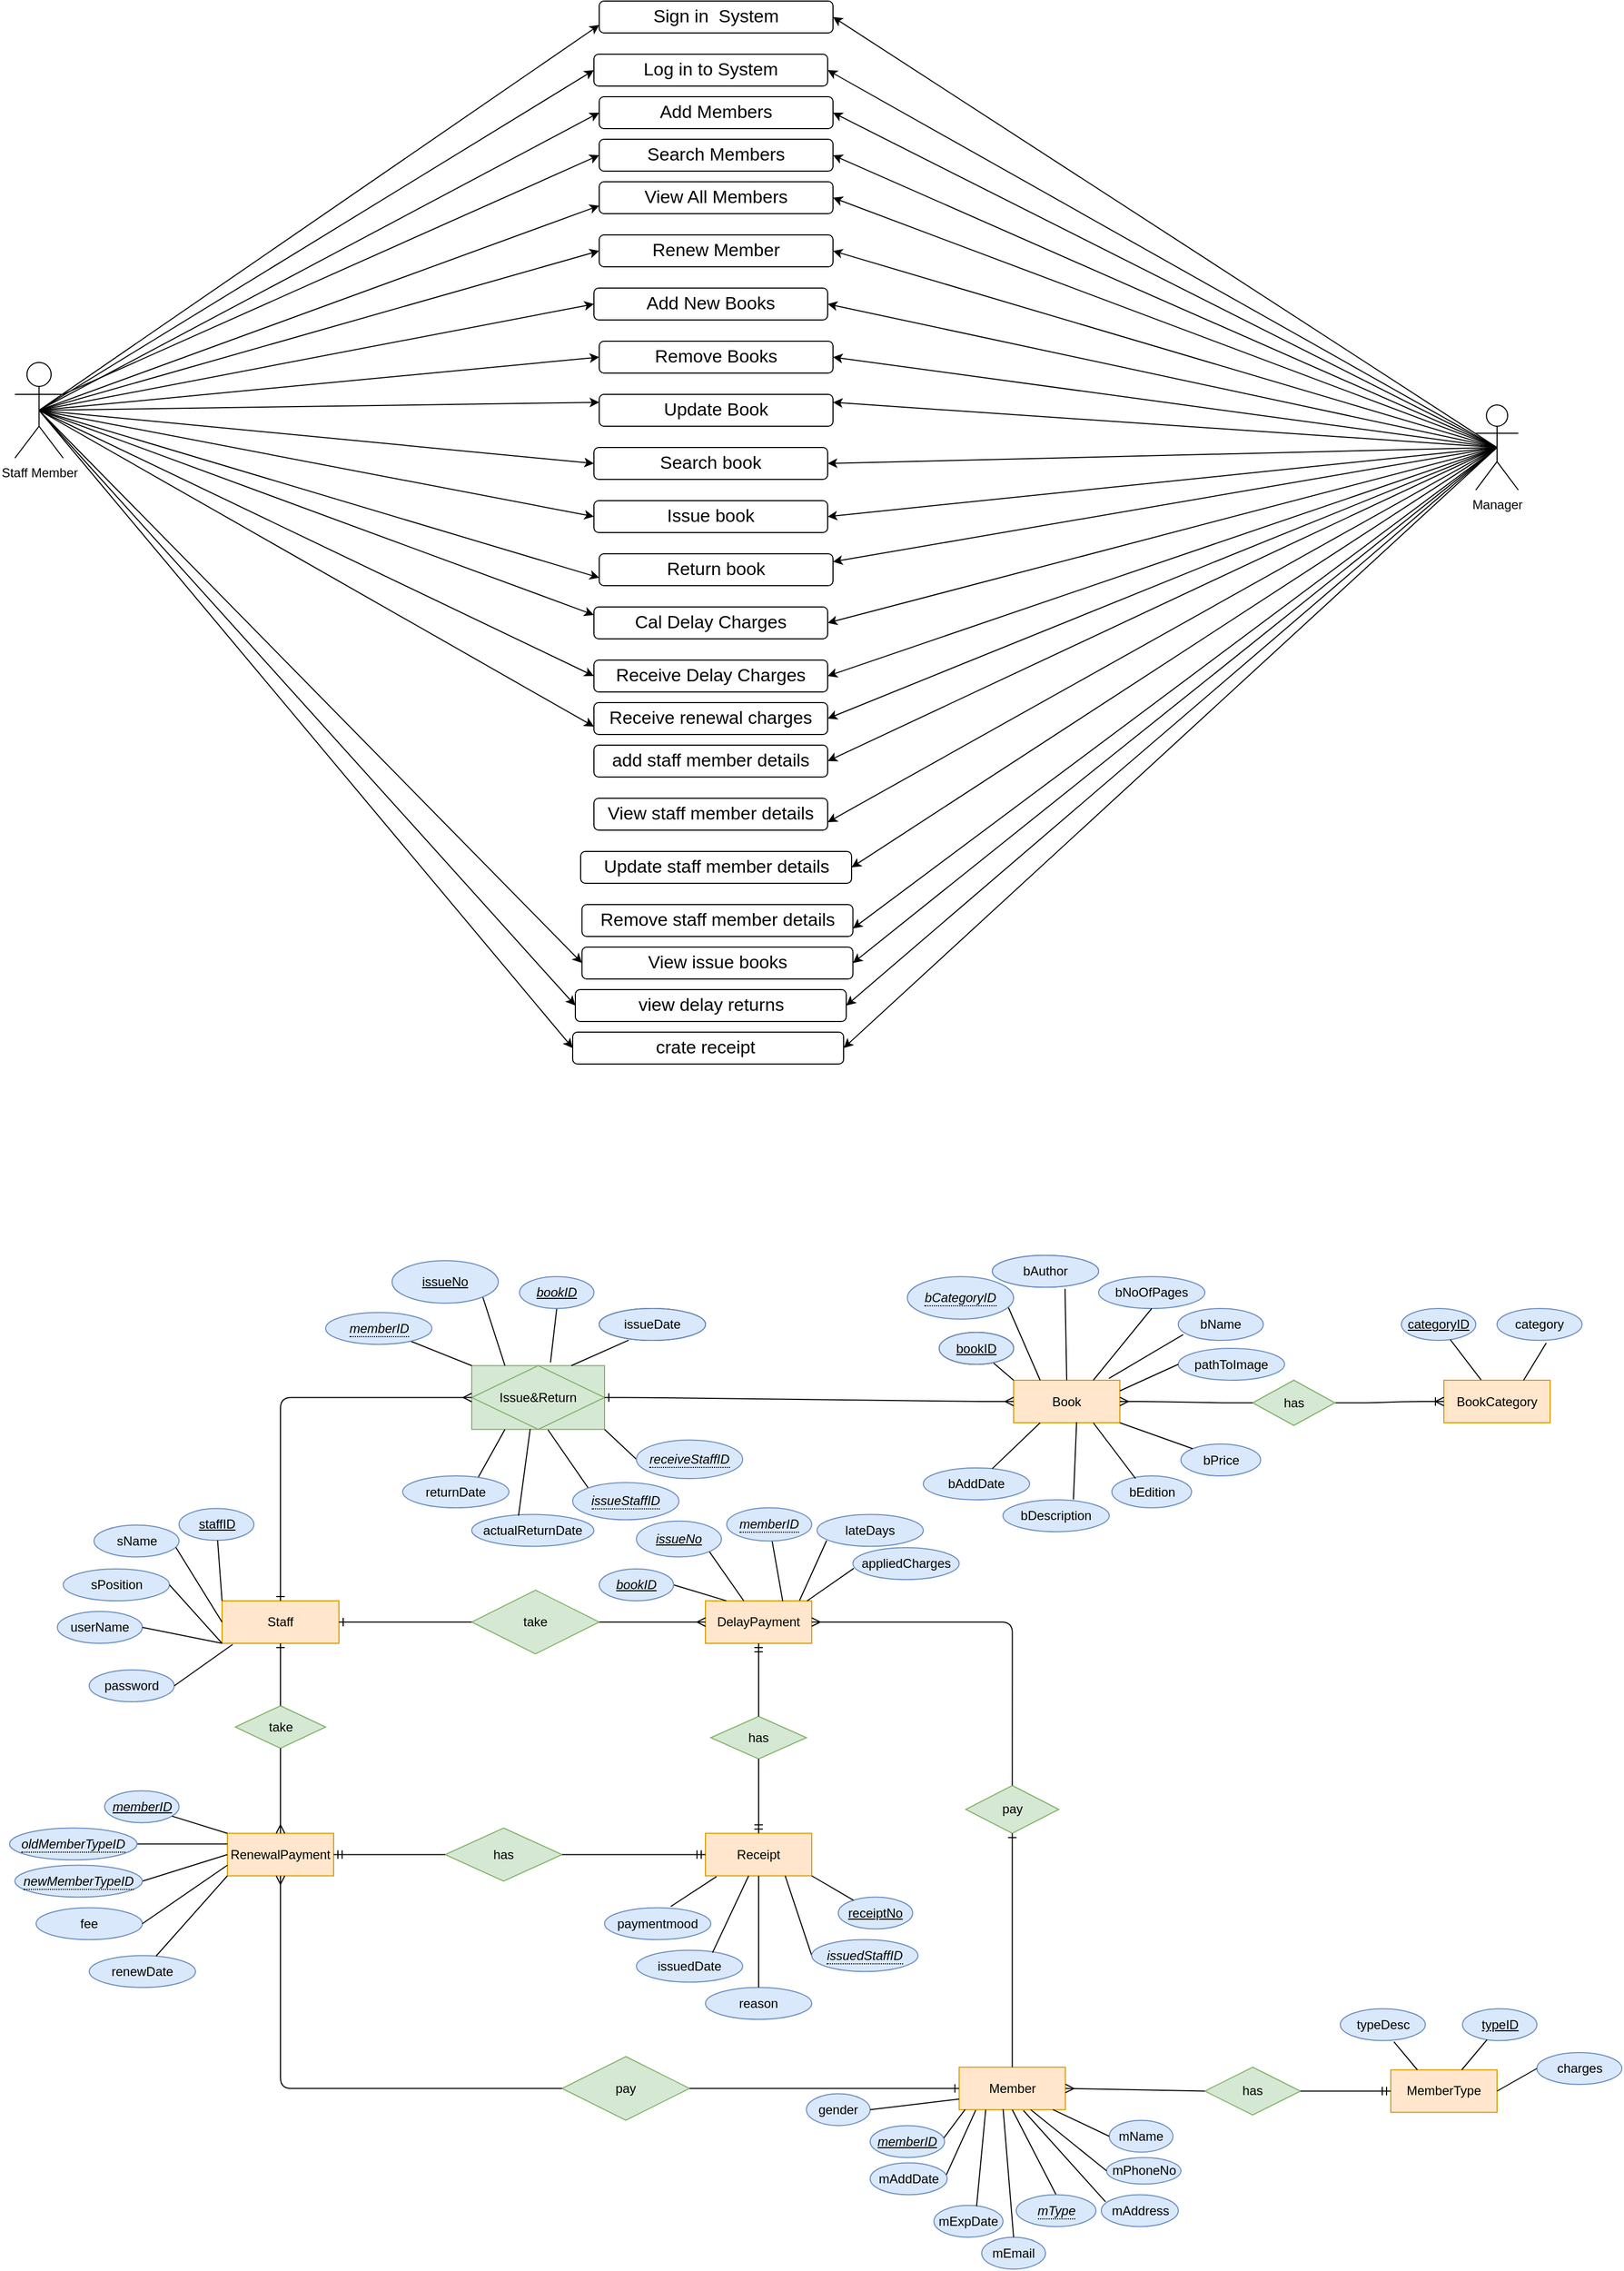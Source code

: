 <mxfile version="13.4.4" type="device"><diagram id="VGuaUwdkzK5GZ8eee1f3" name="Page-1"><mxGraphModel dx="2724" dy="2801" grid="1" gridSize="10" guides="1" tooltips="1" connect="1" arrows="1" fold="1" page="1" pageScale="1" pageWidth="850" pageHeight="1100" math="0" shadow="0"><root><mxCell id="0"/><mxCell id="1" parent="0"/><mxCell id="rlh87FPpvYt4KNGDL20G-2" value="Book" style="whiteSpace=wrap;html=1;align=center;fillColor=#ffe6cc;strokeColor=#d79b00;" parent="1" vertex="1"><mxGeometry x="-685" y="-872.5" width="100" height="40" as="geometry"/></mxCell><mxCell id="rlh87FPpvYt4KNGDL20G-5" value="bookID" style="ellipse;whiteSpace=wrap;html=1;align=center;fontStyle=4;" parent="1" vertex="1"><mxGeometry x="-755" y="-917.5" width="70" height="30" as="geometry"/></mxCell><mxCell id="rlh87FPpvYt4KNGDL20G-7" value="" style="endArrow=none;html=1;rounded=0;exitX=0;exitY=0;exitDx=0;exitDy=0;" parent="1" source="rlh87FPpvYt4KNGDL20G-2" target="rlh87FPpvYt4KNGDL20G-5" edge="1"><mxGeometry relative="1" as="geometry"><mxPoint x="-635" y="-877.5" as="sourcePoint"/><mxPoint x="455" y="-922.5" as="targetPoint"/></mxGeometry></mxCell><mxCell id="rlh87FPpvYt4KNGDL20G-9" value="" style="endArrow=none;html=1;rounded=0;entryX=0.25;entryY=0;entryDx=0;entryDy=0;" parent="1" target="rlh87FPpvYt4KNGDL20G-2" edge="1"><mxGeometry relative="1" as="geometry"><mxPoint x="-690" y="-941.25" as="sourcePoint"/><mxPoint x="-635" y="-867.5" as="targetPoint"/></mxGeometry></mxCell><mxCell id="rlh87FPpvYt4KNGDL20G-11" value="bName" style="ellipse;whiteSpace=wrap;html=1;align=center;fillColor=#dae8fc;strokeColor=#6c8ebf;" parent="1" vertex="1"><mxGeometry x="-530" y="-940" width="80" height="30" as="geometry"/></mxCell><mxCell id="rlh87FPpvYt4KNGDL20G-16" value="" style="endArrow=none;html=1;rounded=0;exitX=0.058;exitY=0.817;exitDx=0;exitDy=0;exitPerimeter=0;entryX=0.897;entryY=-0.042;entryDx=0;entryDy=0;entryPerimeter=0;" parent="1" source="rlh87FPpvYt4KNGDL20G-11" target="rlh87FPpvYt4KNGDL20G-2" edge="1"><mxGeometry relative="1" as="geometry"><mxPoint x="-515" y="-970" as="sourcePoint"/><mxPoint x="-545" y="-841" as="targetPoint"/></mxGeometry></mxCell><mxCell id="rlh87FPpvYt4KNGDL20G-17" value="bAuthor" style="ellipse;whiteSpace=wrap;html=1;align=center;fillColor=#dae8fc;strokeColor=#6c8ebf;" parent="1" vertex="1"><mxGeometry x="-705" y="-990" width="100" height="30" as="geometry"/></mxCell><mxCell id="rlh87FPpvYt4KNGDL20G-18" value="" style="endArrow=none;html=1;rounded=0;exitX=0.684;exitY=1.049;exitDx=0;exitDy=0;exitPerimeter=0;entryX=0.5;entryY=0;entryDx=0;entryDy=0;" parent="1" source="rlh87FPpvYt4KNGDL20G-17" target="rlh87FPpvYt4KNGDL20G-2" edge="1"><mxGeometry relative="1" as="geometry"><mxPoint x="-565" y="-882.5" as="sourcePoint"/><mxPoint x="-615" y="-850" as="targetPoint"/></mxGeometry></mxCell><mxCell id="rlh87FPpvYt4KNGDL20G-19" value="bPrice" style="ellipse;whiteSpace=wrap;html=1;align=center;fillColor=#dae8fc;strokeColor=#6c8ebf;" parent="1" vertex="1"><mxGeometry x="-527.5" y="-812.5" width="75" height="30" as="geometry"/></mxCell><mxCell id="rlh87FPpvYt4KNGDL20G-20" value="bNoOfPages" style="ellipse;whiteSpace=wrap;html=1;align=center;fillColor=#dae8fc;strokeColor=#6c8ebf;" parent="1" vertex="1"><mxGeometry x="-605" y="-970" width="100" height="30" as="geometry"/></mxCell><mxCell id="rlh87FPpvYt4KNGDL20G-22" value="" style="endArrow=none;html=1;rounded=0;exitX=0;exitY=0;exitDx=0;exitDy=0;entryX=1;entryY=1;entryDx=0;entryDy=0;" parent="1" source="rlh87FPpvYt4KNGDL20G-19" target="rlh87FPpvYt4KNGDL20G-2" edge="1"><mxGeometry relative="1" as="geometry"><mxPoint x="-565" y="-882.5" as="sourcePoint"/><mxPoint x="-575" y="-770" as="targetPoint"/></mxGeometry></mxCell><mxCell id="rlh87FPpvYt4KNGDL20G-23" value="" style="endArrow=none;html=1;rounded=0;exitX=0.5;exitY=1;exitDx=0;exitDy=0;entryX=0.75;entryY=0;entryDx=0;entryDy=0;" parent="1" source="rlh87FPpvYt4KNGDL20G-20" target="rlh87FPpvYt4KNGDL20G-2" edge="1"><mxGeometry relative="1" as="geometry"><mxPoint x="-565" y="-882.5" as="sourcePoint"/><mxPoint x="-405" y="-882.5" as="targetPoint"/></mxGeometry></mxCell><mxCell id="rlh87FPpvYt4KNGDL20G-25" value="bEdition" style="ellipse;whiteSpace=wrap;html=1;align=center;fillColor=#dae8fc;strokeColor=#6c8ebf;" parent="1" vertex="1"><mxGeometry x="-592.5" y="-782.5" width="75" height="30" as="geometry"/></mxCell><mxCell id="rlh87FPpvYt4KNGDL20G-26" value="" style="endArrow=none;html=1;rounded=0;exitX=0.297;exitY=0.083;exitDx=0;exitDy=0;exitPerimeter=0;entryX=0.75;entryY=1;entryDx=0;entryDy=0;" parent="1" source="rlh87FPpvYt4KNGDL20G-25" target="rlh87FPpvYt4KNGDL20G-2" edge="1"><mxGeometry relative="1" as="geometry"><mxPoint x="-565" y="-882.5" as="sourcePoint"/><mxPoint x="-545" y="-730" as="targetPoint"/></mxGeometry></mxCell><mxCell id="rlh87FPpvYt4KNGDL20G-27" value="bDescription" style="ellipse;whiteSpace=wrap;html=1;align=center;fillColor=#dae8fc;strokeColor=#6c8ebf;" parent="1" vertex="1"><mxGeometry x="-695" y="-760" width="100" height="30" as="geometry"/></mxCell><mxCell id="rlh87FPpvYt4KNGDL20G-28" value="" style="endArrow=none;html=1;rounded=0;exitX=0.663;exitY=-0.011;exitDx=0;exitDy=0;exitPerimeter=0;entryX=0.593;entryY=0.986;entryDx=0;entryDy=0;entryPerimeter=0;" parent="1" source="rlh87FPpvYt4KNGDL20G-27" target="rlh87FPpvYt4KNGDL20G-2" edge="1"><mxGeometry relative="1" as="geometry"><mxPoint x="-515" y="-882.5" as="sourcePoint"/><mxPoint x="-627" y="-780" as="targetPoint"/></mxGeometry></mxCell><mxCell id="rlh87FPpvYt4KNGDL20G-29" value="bAddDate" style="ellipse;whiteSpace=wrap;html=1;align=center;fillColor=#dae8fc;strokeColor=#6c8ebf;" parent="1" vertex="1"><mxGeometry x="-770" y="-790" width="100" height="30" as="geometry"/></mxCell><mxCell id="rlh87FPpvYt4KNGDL20G-30" value="" style="endArrow=none;html=1;rounded=0;entryX=0.25;entryY=1;entryDx=0;entryDy=0;" parent="1" source="rlh87FPpvYt4KNGDL20G-29" target="rlh87FPpvYt4KNGDL20G-2" edge="1"><mxGeometry relative="1" as="geometry"><mxPoint x="-515" y="-882.5" as="sourcePoint"/><mxPoint x="-355" y="-882.5" as="targetPoint"/></mxGeometry></mxCell><mxCell id="rlh87FPpvYt4KNGDL20G-31" value="Member" style="whiteSpace=wrap;html=1;align=center;fillColor=#ffe6cc;strokeColor=#d79b00;" parent="1" vertex="1"><mxGeometry x="-736.25" y="-226.25" width="100" height="40" as="geometry"/></mxCell><mxCell id="rlh87FPpvYt4KNGDL20G-32" value="mAddress" style="ellipse;whiteSpace=wrap;html=1;align=center;fillColor=#dae8fc;strokeColor=#6c8ebf;" parent="1" vertex="1"><mxGeometry x="-602.5" y="-106.25" width="72.5" height="30" as="geometry"/></mxCell><mxCell id="rlh87FPpvYt4KNGDL20G-33" value="&lt;i&gt;memberID&lt;/i&gt;" style="ellipse;whiteSpace=wrap;html=1;align=center;fontStyle=4;fillColor=#dae8fc;strokeColor=#6c8ebf;" parent="1" vertex="1"><mxGeometry x="-820" y="-171.25" width="70" height="30" as="geometry"/></mxCell><mxCell id="rlh87FPpvYt4KNGDL20G-34" value="" style="endArrow=none;html=1;rounded=0;exitX=0.056;exitY=0.995;exitDx=0;exitDy=0;exitPerimeter=0;entryX=0.99;entryY=0.387;entryDx=0;entryDy=0;entryPerimeter=0;" parent="1" source="rlh87FPpvYt4KNGDL20G-31" target="rlh87FPpvYt4KNGDL20G-33" edge="1"><mxGeometry relative="1" as="geometry"><mxPoint x="-727" y="-184.25" as="sourcePoint"/><mxPoint x="795" y="-91.25" as="targetPoint"/></mxGeometry></mxCell><mxCell id="rlh87FPpvYt4KNGDL20G-35" value="" style="endArrow=none;html=1;rounded=0;exitX=0.056;exitY=0.223;exitDx=0;exitDy=0;entryX=0.605;entryY=1.019;entryDx=0;entryDy=0;exitPerimeter=0;entryPerimeter=0;" parent="1" source="rlh87FPpvYt4KNGDL20G-32" target="rlh87FPpvYt4KNGDL20G-31" edge="1"><mxGeometry relative="1" as="geometry"><mxPoint x="635" y="-91.25" as="sourcePoint"/><mxPoint x="795" y="-91.25" as="targetPoint"/></mxGeometry></mxCell><mxCell id="rlh87FPpvYt4KNGDL20G-36" value="mName" style="ellipse;whiteSpace=wrap;html=1;align=center;fillColor=#dae8fc;strokeColor=#6c8ebf;" parent="1" vertex="1"><mxGeometry x="-595" y="-176.25" width="60" height="30" as="geometry"/></mxCell><mxCell id="rlh87FPpvYt4KNGDL20G-37" value="" style="endArrow=none;html=1;rounded=0;exitX=0;exitY=0.5;exitDx=0;exitDy=0;entryX=0.883;entryY=0.998;entryDx=0;entryDy=0;entryPerimeter=0;" parent="1" source="rlh87FPpvYt4KNGDL20G-36" target="rlh87FPpvYt4KNGDL20G-31" edge="1"><mxGeometry relative="1" as="geometry"><mxPoint x="265" y="-101.25" as="sourcePoint"/><mxPoint x="425" y="-101.25" as="targetPoint"/></mxGeometry></mxCell><mxCell id="rlh87FPpvYt4KNGDL20G-38" value="mEmail" style="ellipse;whiteSpace=wrap;html=1;align=center;fillColor=#dae8fc;strokeColor=#6c8ebf;" parent="1" vertex="1"><mxGeometry x="-715" y="-66.25" width="60" height="30" as="geometry"/></mxCell><mxCell id="rlh87FPpvYt4KNGDL20G-39" value="" style="endArrow=none;html=1;rounded=0;exitX=0.5;exitY=0;exitDx=0;exitDy=0;entryX=0.414;entryY=0.987;entryDx=0;entryDy=0;entryPerimeter=0;" parent="1" source="rlh87FPpvYt4KNGDL20G-38" target="rlh87FPpvYt4KNGDL20G-31" edge="1"><mxGeometry relative="1" as="geometry"><mxPoint x="-225" y="-51.25" as="sourcePoint"/><mxPoint x="-699" y="-146.25" as="targetPoint"/></mxGeometry></mxCell><mxCell id="rlh87FPpvYt4KNGDL20G-40" value="mPhoneNo" style="ellipse;whiteSpace=wrap;html=1;align=center;fillColor=#dae8fc;strokeColor=#6c8ebf;" parent="1" vertex="1"><mxGeometry x="-597.5" y="-141.25" width="70" height="25" as="geometry"/></mxCell><mxCell id="rlh87FPpvYt4KNGDL20G-41" value="mAddDate" style="ellipse;whiteSpace=wrap;html=1;align=center;fillColor=#dae8fc;strokeColor=#6c8ebf;" parent="1" vertex="1"><mxGeometry x="-820" y="-136.25" width="72.5" height="30" as="geometry"/></mxCell><mxCell id="rlh87FPpvYt4KNGDL20G-42" value="" style="endArrow=none;html=1;rounded=0;exitX=0;exitY=0.5;exitDx=0;exitDy=0;entryX=0.674;entryY=1;entryDx=0;entryDy=0;entryPerimeter=0;" parent="1" source="rlh87FPpvYt4KNGDL20G-40" target="rlh87FPpvYt4KNGDL20G-31" edge="1"><mxGeometry relative="1" as="geometry"><mxPoint x="-225" y="-51.25" as="sourcePoint"/><mxPoint x="-430" y="41.25" as="targetPoint"/></mxGeometry></mxCell><mxCell id="rlh87FPpvYt4KNGDL20G-43" value="" style="endArrow=none;html=1;rounded=0;exitX=0.99;exitY=0.372;exitDx=0;exitDy=0;exitPerimeter=0;entryX=0.156;entryY=1.01;entryDx=0;entryDy=0;entryPerimeter=0;" parent="1" source="rlh87FPpvYt4KNGDL20G-41" target="rlh87FPpvYt4KNGDL20G-31" edge="1"><mxGeometry relative="1" as="geometry"><mxPoint x="-225" y="-51.25" as="sourcePoint"/><mxPoint x="-65" y="-51.25" as="targetPoint"/></mxGeometry></mxCell><mxCell id="rlh87FPpvYt4KNGDL20G-44" value="mExpDate" style="ellipse;whiteSpace=wrap;html=1;align=center;fillColor=#dae8fc;strokeColor=#6c8ebf;" parent="1" vertex="1"><mxGeometry x="-760" y="-96.25" width="65" height="30" as="geometry"/></mxCell><mxCell id="rlh87FPpvYt4KNGDL20G-45" value="" style="endArrow=none;html=1;rounded=0;exitX=0.618;exitY=0.026;exitDx=0;exitDy=0;exitPerimeter=0;entryX=0.25;entryY=1;entryDx=0;entryDy=0;" parent="1" source="rlh87FPpvYt4KNGDL20G-44" target="rlh87FPpvYt4KNGDL20G-31" edge="1"><mxGeometry relative="1" as="geometry"><mxPoint x="-225" y="-51.25" as="sourcePoint"/><mxPoint x="-539" y="51.25" as="targetPoint"/></mxGeometry></mxCell><mxCell id="rlh87FPpvYt4KNGDL20G-47" value="" style="endArrow=none;html=1;rounded=0;entryX=0.5;entryY=1;entryDx=0;entryDy=0;exitX=0.5;exitY=0;exitDx=0;exitDy=0;" parent="1" source="rlh87FPpvYt4KNGDL20G-247" target="rlh87FPpvYt4KNGDL20G-31" edge="1"><mxGeometry relative="1" as="geometry"><mxPoint x="-651" y="-126.25" as="sourcePoint"/><mxPoint x="-690" y="-146.25" as="targetPoint"/></mxGeometry></mxCell><mxCell id="rlh87FPpvYt4KNGDL20G-50" value="Staff" style="whiteSpace=wrap;html=1;align=center;fillColor=#ffe6cc;strokeColor=#d79b00;" parent="1" vertex="1"><mxGeometry x="-1430" y="-665" width="110" height="40" as="geometry"/></mxCell><mxCell id="rlh87FPpvYt4KNGDL20G-51" value="sPosition" style="ellipse;whiteSpace=wrap;html=1;align=center;fillColor=#dae8fc;strokeColor=#6c8ebf;" parent="1" vertex="1"><mxGeometry x="-1579.5" y="-695" width="100" height="30" as="geometry"/></mxCell><mxCell id="rlh87FPpvYt4KNGDL20G-52" value="staffID" style="ellipse;whiteSpace=wrap;html=1;align=center;fontStyle=4;fillColor=#dae8fc;strokeColor=#6c8ebf;" parent="1" vertex="1"><mxGeometry x="-1470.5" y="-751.87" width="70.5" height="30" as="geometry"/></mxCell><mxCell id="rlh87FPpvYt4KNGDL20G-53" value="" style="endArrow=none;html=1;rounded=0;exitX=0;exitY=0;exitDx=0;exitDy=0;" parent="1" source="rlh87FPpvYt4KNGDL20G-50" target="rlh87FPpvYt4KNGDL20G-52" edge="1"><mxGeometry relative="1" as="geometry"><mxPoint x="-1413" y="-675" as="sourcePoint"/><mxPoint x="-290.5" y="-740" as="targetPoint"/></mxGeometry></mxCell><mxCell id="rlh87FPpvYt4KNGDL20G-54" value="" style="endArrow=none;html=1;rounded=0;exitX=1;exitY=0.5;exitDx=0;exitDy=0;entryX=0;entryY=1;entryDx=0;entryDy=0;" parent="1" source="rlh87FPpvYt4KNGDL20G-51" target="rlh87FPpvYt4KNGDL20G-50" edge="1"><mxGeometry relative="1" as="geometry"><mxPoint x="-450.5" y="-740" as="sourcePoint"/><mxPoint x="-290.5" y="-740" as="targetPoint"/></mxGeometry></mxCell><mxCell id="rlh87FPpvYt4KNGDL20G-55" value="sName" style="ellipse;whiteSpace=wrap;html=1;align=center;fillColor=#dae8fc;strokeColor=#6c8ebf;" parent="1" vertex="1"><mxGeometry x="-1550.5" y="-736.25" width="80" height="30" as="geometry"/></mxCell><mxCell id="rlh87FPpvYt4KNGDL20G-56" value="" style="endArrow=none;html=1;rounded=0;exitX=0.963;exitY=0.7;exitDx=0;exitDy=0;exitPerimeter=0;entryX=0;entryY=0.5;entryDx=0;entryDy=0;" parent="1" source="rlh87FPpvYt4KNGDL20G-55" target="rlh87FPpvYt4KNGDL20G-50" edge="1"><mxGeometry relative="1" as="geometry"><mxPoint x="-820.5" y="-750" as="sourcePoint"/><mxPoint x="-1380.5" y="-691" as="targetPoint"/></mxGeometry></mxCell><mxCell id="rlh87FPpvYt4KNGDL20G-69" value="BookCategory" style="whiteSpace=wrap;html=1;align=center;fillColor=#ffe6cc;strokeColor=#d79b00;" parent="1" vertex="1"><mxGeometry x="-280" y="-872.5" width="100" height="40" as="geometry"/></mxCell><mxCell id="rlh87FPpvYt4KNGDL20G-71" value="categoryID" style="ellipse;whiteSpace=wrap;html=1;align=center;fontStyle=4;fillColor=#dae8fc;strokeColor=#6c8ebf;" parent="1" vertex="1"><mxGeometry x="-320" y="-940" width="70" height="30" as="geometry"/></mxCell><mxCell id="rlh87FPpvYt4KNGDL20G-72" value="" style="endArrow=none;html=1;rounded=0;exitX=0.35;exitY=-0.008;exitDx=0;exitDy=0;exitPerimeter=0;" parent="1" source="rlh87FPpvYt4KNGDL20G-69" target="rlh87FPpvYt4KNGDL20G-71" edge="1"><mxGeometry relative="1" as="geometry"><mxPoint x="-173" y="-880" as="sourcePoint"/><mxPoint x="895" y="-927.5" as="targetPoint"/></mxGeometry></mxCell><mxCell id="rlh87FPpvYt4KNGDL20G-74" value="category" style="ellipse;whiteSpace=wrap;html=1;align=center;fillColor=#dae8fc;strokeColor=#6c8ebf;" parent="1" vertex="1"><mxGeometry x="-230" y="-940" width="80" height="30" as="geometry"/></mxCell><mxCell id="rlh87FPpvYt4KNGDL20G-75" value="" style="endArrow=none;html=1;rounded=0;exitX=0.579;exitY=1.083;exitDx=0;exitDy=0;entryX=0.75;entryY=0;entryDx=0;entryDy=0;exitPerimeter=0;" parent="1" source="rlh87FPpvYt4KNGDL20G-74" target="rlh87FPpvYt4KNGDL20G-69" edge="1"><mxGeometry relative="1" as="geometry"><mxPoint x="365" y="-937.5" as="sourcePoint"/><mxPoint x="525" y="-937.5" as="targetPoint"/></mxGeometry></mxCell><mxCell id="rlh87FPpvYt4KNGDL20G-76" value="MemberType" style="whiteSpace=wrap;html=1;align=center;fillColor=#ffe6cc;strokeColor=#d79b00;" parent="1" vertex="1"><mxGeometry x="-330" y="-223.75" width="100" height="40" as="geometry"/></mxCell><mxCell id="rlh87FPpvYt4KNGDL20G-77" value="typeID" style="ellipse;whiteSpace=wrap;html=1;align=center;fontStyle=4;fillColor=#dae8fc;strokeColor=#6c8ebf;" parent="1" vertex="1"><mxGeometry x="-262.5" y="-281.25" width="70" height="30" as="geometry"/></mxCell><mxCell id="rlh87FPpvYt4KNGDL20G-78" value="" style="endArrow=none;html=1;rounded=0;" parent="1" source="rlh87FPpvYt4KNGDL20G-76" target="rlh87FPpvYt4KNGDL20G-77" edge="1"><mxGeometry relative="1" as="geometry"><mxPoint x="787.5" y="-368.75" as="sourcePoint"/><mxPoint x="947.5" y="-368.75" as="targetPoint"/></mxGeometry></mxCell><mxCell id="rlh87FPpvYt4KNGDL20G-79" value="typeDesc" style="ellipse;whiteSpace=wrap;html=1;align=center;fillColor=#dae8fc;strokeColor=#6c8ebf;" parent="1" vertex="1"><mxGeometry x="-377.5" y="-281.25" width="80" height="30" as="geometry"/></mxCell><mxCell id="rlh87FPpvYt4KNGDL20G-80" value="" style="endArrow=none;html=1;rounded=0;exitX=0.63;exitY=1.034;exitDx=0;exitDy=0;exitPerimeter=0;entryX=0.25;entryY=0;entryDx=0;entryDy=0;" parent="1" source="rlh87FPpvYt4KNGDL20G-79" target="rlh87FPpvYt4KNGDL20G-76" edge="1"><mxGeometry relative="1" as="geometry"><mxPoint x="417.5" y="-378.75" as="sourcePoint"/><mxPoint x="-302" y="-226.25" as="targetPoint"/></mxGeometry></mxCell><mxCell id="rlh87FPpvYt4KNGDL20G-81" value="DelayPayment" style="whiteSpace=wrap;html=1;align=center;fillColor=#ffe6cc;strokeColor=#d79b00;" parent="1" vertex="1"><mxGeometry x="-975" y="-665" width="100" height="40" as="geometry"/></mxCell><mxCell id="rlh87FPpvYt4KNGDL20G-82" value="lateDays" style="ellipse;whiteSpace=wrap;html=1;align=center;fillColor=#dae8fc;strokeColor=#6c8ebf;" parent="1" vertex="1"><mxGeometry x="-870" y="-746.25" width="100" height="30" as="geometry"/></mxCell><mxCell id="rlh87FPpvYt4KNGDL20G-84" value="" style="endArrow=none;html=1;rounded=0;entryX=1;entryY=1;entryDx=0;entryDy=0;" parent="1" source="rlh87FPpvYt4KNGDL20G-81" target="yt0uKPBHBtF122rtQZdx-130" edge="1"><mxGeometry relative="1" as="geometry"><mxPoint x="-105" y="-636.25" as="sourcePoint"/><mxPoint x="-950" y="-700" as="targetPoint"/></mxGeometry></mxCell><mxCell id="rlh87FPpvYt4KNGDL20G-85" value="" style="endArrow=none;html=1;rounded=0;exitX=0.09;exitY=0.821;exitDx=0;exitDy=0;entryX=0.885;entryY=-0.006;entryDx=0;entryDy=0;entryPerimeter=0;exitPerimeter=0;" parent="1" source="rlh87FPpvYt4KNGDL20G-82" target="rlh87FPpvYt4KNGDL20G-81" edge="1"><mxGeometry relative="1" as="geometry"><mxPoint x="-105" y="-636.25" as="sourcePoint"/><mxPoint x="55" y="-636.25" as="targetPoint"/></mxGeometry></mxCell><mxCell id="rlh87FPpvYt4KNGDL20G-87" value="" style="endArrow=none;html=1;rounded=0;entryX=0.727;entryY=0.008;entryDx=0;entryDy=0;entryPerimeter=0;" parent="1" source="rlh87FPpvYt4KNGDL20G-257" target="rlh87FPpvYt4KNGDL20G-81" edge="1"><mxGeometry relative="1" as="geometry"><mxPoint x="-930" y="-696.25" as="sourcePoint"/><mxPoint x="-315" y="-646.25" as="targetPoint"/></mxGeometry></mxCell><mxCell id="rlh87FPpvYt4KNGDL20G-88" value="appliedCharges" style="ellipse;whiteSpace=wrap;html=1;align=center;fillColor=#dae8fc;strokeColor=#6c8ebf;" parent="1" vertex="1"><mxGeometry x="-836.25" y="-715" width="100" height="30" as="geometry"/></mxCell><mxCell id="rlh87FPpvYt4KNGDL20G-89" value="" style="endArrow=none;html=1;rounded=0;entryX=0.956;entryY=0.003;entryDx=0;entryDy=0;entryPerimeter=0;exitX=0.009;exitY=0.647;exitDx=0;exitDy=0;exitPerimeter=0;" parent="1" source="rlh87FPpvYt4KNGDL20G-88" target="rlh87FPpvYt4KNGDL20G-81" edge="1"><mxGeometry relative="1" as="geometry"><mxPoint x="-800" y="-679" as="sourcePoint"/><mxPoint x="-805" y="-596.25" as="targetPoint"/></mxGeometry></mxCell><mxCell id="rlh87FPpvYt4KNGDL20G-98" value="RenewalPayment" style="whiteSpace=wrap;html=1;align=center;fillColor=#ffe6cc;strokeColor=#d79b00;" parent="1" vertex="1"><mxGeometry x="-1425" y="-446.25" width="100" height="40" as="geometry"/></mxCell><mxCell id="rlh87FPpvYt4KNGDL20G-100" value="memberID" style="ellipse;whiteSpace=wrap;html=1;align=center;fontStyle=6;fillColor=#dae8fc;strokeColor=#6c8ebf;" parent="1" vertex="1"><mxGeometry x="-1540.5" y="-486.25" width="70" height="30" as="geometry"/></mxCell><mxCell id="rlh87FPpvYt4KNGDL20G-101" value="" style="endArrow=none;html=1;rounded=0;exitX=0;exitY=0;exitDx=0;exitDy=0;" parent="1" source="rlh87FPpvYt4KNGDL20G-98" target="rlh87FPpvYt4KNGDL20G-100" edge="1"><mxGeometry relative="1" as="geometry"><mxPoint x="-497.5" y="-371.25" as="sourcePoint"/><mxPoint x="-337.5" y="-371.25" as="targetPoint"/></mxGeometry></mxCell><mxCell id="rlh87FPpvYt4KNGDL20G-102" value="" style="endArrow=none;html=1;rounded=0;exitX=1;exitY=0.5;exitDx=0;exitDy=0;entryX=0;entryY=0.5;entryDx=0;entryDy=0;" parent="1" source="rlh87FPpvYt4KNGDL20G-255" target="rlh87FPpvYt4KNGDL20G-98" edge="1"><mxGeometry relative="1" as="geometry"><mxPoint x="-1500" y="-401.25" as="sourcePoint"/><mxPoint x="-337.5" y="-371.25" as="targetPoint"/></mxGeometry></mxCell><mxCell id="rlh87FPpvYt4KNGDL20G-104" value="" style="endArrow=none;html=1;rounded=0;entryX=0;entryY=0.25;entryDx=0;entryDy=0;exitX=1;exitY=0.5;exitDx=0;exitDy=0;" parent="1" source="rlh87FPpvYt4KNGDL20G-253" target="rlh87FPpvYt4KNGDL20G-98" edge="1"><mxGeometry relative="1" as="geometry"><mxPoint x="-1480" y="-416.25" as="sourcePoint"/><mxPoint x="-707.5" y="-381.25" as="targetPoint"/></mxGeometry></mxCell><mxCell id="rlh87FPpvYt4KNGDL20G-105" value="fee" style="ellipse;whiteSpace=wrap;html=1;align=center;fillColor=#dae8fc;strokeColor=#6c8ebf;" parent="1" vertex="1"><mxGeometry x="-1605" y="-376.25" width="100" height="30" as="geometry"/></mxCell><mxCell id="rlh87FPpvYt4KNGDL20G-106" value="" style="endArrow=none;html=1;rounded=0;entryX=0;entryY=0.75;entryDx=0;entryDy=0;exitX=1;exitY=0.5;exitDx=0;exitDy=0;" parent="1" source="rlh87FPpvYt4KNGDL20G-105" target="rlh87FPpvYt4KNGDL20G-98" edge="1"><mxGeometry relative="1" as="geometry"><mxPoint x="-1357.5" y="-331.25" as="sourcePoint"/><mxPoint x="-1197.5" y="-331.25" as="targetPoint"/></mxGeometry></mxCell><mxCell id="rlh87FPpvYt4KNGDL20G-107" value="renewDate" style="ellipse;whiteSpace=wrap;html=1;align=center;fillColor=#dae8fc;strokeColor=#6c8ebf;" parent="1" vertex="1"><mxGeometry x="-1555" y="-331.25" width="100" height="30" as="geometry"/></mxCell><mxCell id="rlh87FPpvYt4KNGDL20G-108" value="" style="endArrow=none;html=1;rounded=0;entryX=0;entryY=1;entryDx=0;entryDy=0;" parent="1" source="rlh87FPpvYt4KNGDL20G-107" target="rlh87FPpvYt4KNGDL20G-98" edge="1"><mxGeometry relative="1" as="geometry"><mxPoint x="-1397.5" y="-501.25" as="sourcePoint"/><mxPoint x="-1237.5" y="-501.25" as="targetPoint"/></mxGeometry></mxCell><mxCell id="rlh87FPpvYt4KNGDL20G-109" value="Receipt" style="whiteSpace=wrap;html=1;align=center;fillColor=#ffe6cc;strokeColor=#d79b00;" parent="1" vertex="1"><mxGeometry x="-975" y="-446.25" width="100" height="40" as="geometry"/></mxCell><mxCell id="rlh87FPpvYt4KNGDL20G-110" value="issuedDate" style="ellipse;whiteSpace=wrap;html=1;align=center;fillColor=#dae8fc;strokeColor=#6c8ebf;" parent="1" vertex="1"><mxGeometry x="-1040" y="-336.25" width="100" height="30" as="geometry"/></mxCell><mxCell id="rlh87FPpvYt4KNGDL20G-111" value="receiptNo" style="ellipse;whiteSpace=wrap;html=1;align=center;fontStyle=4;fillColor=#dae8fc;strokeColor=#6c8ebf;" parent="1" vertex="1"><mxGeometry x="-850" y="-386.25" width="70" height="30" as="geometry"/></mxCell><mxCell id="rlh87FPpvYt4KNGDL20G-112" value="" style="endArrow=none;html=1;rounded=0;exitX=1;exitY=1;exitDx=0;exitDy=0;" parent="1" source="rlh87FPpvYt4KNGDL20G-109" target="rlh87FPpvYt4KNGDL20G-111" edge="1"><mxGeometry relative="1" as="geometry"><mxPoint x="-865" y="-303.75" as="sourcePoint"/><mxPoint x="270" y="-418.75" as="targetPoint"/></mxGeometry></mxCell><mxCell id="rlh87FPpvYt4KNGDL20G-113" value="" style="endArrow=none;html=1;rounded=0;exitX=0.716;exitY=0.078;exitDx=0;exitDy=0;exitPerimeter=0;" parent="1" source="rlh87FPpvYt4KNGDL20G-110" target="rlh87FPpvYt4KNGDL20G-109" edge="1"><mxGeometry relative="1" as="geometry"><mxPoint x="110" y="-418.75" as="sourcePoint"/><mxPoint x="270" y="-418.75" as="targetPoint"/></mxGeometry></mxCell><mxCell id="rlh87FPpvYt4KNGDL20G-116" value="paymentmood" style="ellipse;whiteSpace=wrap;html=1;align=center;fillColor=#dae8fc;strokeColor=#6c8ebf;" parent="1" vertex="1"><mxGeometry x="-1070" y="-376.25" width="100" height="30" as="geometry"/></mxCell><mxCell id="rlh87FPpvYt4KNGDL20G-117" value="" style="endArrow=none;html=1;rounded=0;exitX=0.624;exitY=-0.04;exitDx=0;exitDy=0;exitPerimeter=0;entryX=0.104;entryY=1.017;entryDx=0;entryDy=0;entryPerimeter=0;" parent="1" source="rlh87FPpvYt4KNGDL20G-116" target="rlh87FPpvYt4KNGDL20G-109" edge="1"><mxGeometry relative="1" as="geometry"><mxPoint x="-750" y="-378.75" as="sourcePoint"/><mxPoint x="-830" y="-263.75" as="targetPoint"/></mxGeometry></mxCell><mxCell id="rlh87FPpvYt4KNGDL20G-118" value="reason" style="ellipse;whiteSpace=wrap;html=1;align=center;fillColor=#dae8fc;strokeColor=#6c8ebf;" parent="1" vertex="1"><mxGeometry x="-975" y="-301.25" width="100" height="30" as="geometry"/></mxCell><mxCell id="rlh87FPpvYt4KNGDL20G-119" value="" style="endArrow=none;html=1;rounded=0;exitX=0.5;exitY=0;exitDx=0;exitDy=0;entryX=0.5;entryY=1;entryDx=0;entryDy=0;" parent="1" source="rlh87FPpvYt4KNGDL20G-118" target="rlh87FPpvYt4KNGDL20G-109" edge="1"><mxGeometry relative="1" as="geometry"><mxPoint x="-750" y="-303.75" as="sourcePoint"/><mxPoint x="-720" y="-278.75" as="targetPoint"/></mxGeometry></mxCell><mxCell id="rlh87FPpvYt4KNGDL20G-123" value="Issue&amp;amp;Return" style="shape=associativeEntity;whiteSpace=wrap;html=1;align=center;fillColor=#d5e8d4;strokeColor=#82b366;" parent="1" vertex="1"><mxGeometry x="-1195" y="-886.25" width="125" height="60" as="geometry"/></mxCell><mxCell id="rlh87FPpvYt4KNGDL20G-132" value="" style="endArrow=none;html=1;rounded=0;exitX=1;exitY=1;exitDx=0;exitDy=0;entryX=0.25;entryY=0;entryDx=0;entryDy=0;" parent="1" source="rlh87FPpvYt4KNGDL20G-214" target="rlh87FPpvYt4KNGDL20G-123" edge="1"><mxGeometry relative="1" as="geometry"><mxPoint x="-1181.7" y="-940.84" as="sourcePoint"/><mxPoint x="-1211.4" y="-870.0" as="targetPoint"/></mxGeometry></mxCell><mxCell id="rlh87FPpvYt4KNGDL20G-134" value="" style="endArrow=none;html=1;rounded=0;entryX=0;entryY=0;entryDx=0;entryDy=0;" parent="1" source="rlh87FPpvYt4KNGDL20G-249" target="rlh87FPpvYt4KNGDL20G-123" edge="1"><mxGeometry relative="1" as="geometry"><mxPoint x="-1235" y="-912.5" as="sourcePoint"/><mxPoint x="-1200" y="-912.25" as="targetPoint"/></mxGeometry></mxCell><mxCell id="rlh87FPpvYt4KNGDL20G-136" value="" style="endArrow=none;html=1;rounded=0;entryX=0.593;entryY=-0.05;entryDx=0;entryDy=0;entryPerimeter=0;exitX=0.5;exitY=1;exitDx=0;exitDy=0;" parent="1" source="yt0uKPBHBtF122rtQZdx-131" target="rlh87FPpvYt4KNGDL20G-123" edge="1"><mxGeometry relative="1" as="geometry"><mxPoint x="-1110" y="-945" as="sourcePoint"/><mxPoint x="-1211.4" y="-860.0" as="targetPoint"/></mxGeometry></mxCell><mxCell id="rlh87FPpvYt4KNGDL20G-137" value="mPhoneNo" style="ellipse;whiteSpace=wrap;html=1;align=center;" parent="1" vertex="1"><mxGeometry x="-1075" y="-940" width="100" height="30" as="geometry"/></mxCell><mxCell id="rlh87FPpvYt4KNGDL20G-139" value="" style="endArrow=none;html=1;rounded=0;exitX=0.277;exitY=0.994;exitDx=0;exitDy=0;entryX=0.75;entryY=0;entryDx=0;entryDy=0;exitPerimeter=0;" parent="1" source="rlh87FPpvYt4KNGDL20G-137" target="rlh87FPpvYt4KNGDL20G-123" edge="1"><mxGeometry relative="1" as="geometry"><mxPoint x="-1191.4" y="-900" as="sourcePoint"/><mxPoint x="-1211.4" y="-850.0" as="targetPoint"/></mxGeometry></mxCell><mxCell id="rlh87FPpvYt4KNGDL20G-140" value="" style="endArrow=none;html=1;rounded=0;exitX=0.709;exitY=0.06;exitDx=0;exitDy=0;exitPerimeter=0;entryX=0.25;entryY=1;entryDx=0;entryDy=0;" parent="1" source="rlh87FPpvYt4KNGDL20G-208" target="rlh87FPpvYt4KNGDL20G-123" edge="1"><mxGeometry relative="1" as="geometry"><mxPoint x="-1190" y="-789.49" as="sourcePoint"/><mxPoint x="-1211.4" y="-830.0" as="targetPoint"/></mxGeometry></mxCell><mxCell id="rlh87FPpvYt4KNGDL20G-141" value="actualReturnDate" style="ellipse;whiteSpace=wrap;html=1;align=center;fillColor=#dae8fc;strokeColor=#6c8ebf;" parent="1" vertex="1"><mxGeometry x="-1195" y="-746.25" width="115" height="30" as="geometry"/></mxCell><mxCell id="rlh87FPpvYt4KNGDL20G-142" value="" style="endArrow=none;html=1;rounded=0;exitX=0.383;exitY=0.039;exitDx=0;exitDy=0;exitPerimeter=0;entryX=0.44;entryY=0.994;entryDx=0;entryDy=0;entryPerimeter=0;" parent="1" source="rlh87FPpvYt4KNGDL20G-141" target="rlh87FPpvYt4KNGDL20G-123" edge="1"><mxGeometry relative="1" as="geometry"><mxPoint x="-1191.4" y="-900" as="sourcePoint"/><mxPoint x="-1186.4" y="-830.0" as="targetPoint"/></mxGeometry></mxCell><mxCell id="rlh87FPpvYt4KNGDL20G-144" value="" style="endArrow=none;html=1;rounded=0;entryX=0.574;entryY=1.006;entryDx=0;entryDy=0;entryPerimeter=0;exitX=0;exitY=0;exitDx=0;exitDy=0;" parent="1" source="rlh87FPpvYt4KNGDL20G-251" target="rlh87FPpvYt4KNGDL20G-123" edge="1"><mxGeometry relative="1" as="geometry"><mxPoint x="-1086.669" y="-779.586" as="sourcePoint"/><mxPoint x="-1178.4" y="-829.52" as="targetPoint"/></mxGeometry></mxCell><mxCell id="rlh87FPpvYt4KNGDL20G-145" value="take" style="shape=rhombus;perimeter=rhombusPerimeter;whiteSpace=wrap;html=1;align=center;fillColor=#d5e8d4;strokeColor=#82b366;" parent="1" vertex="1"><mxGeometry x="-1417.5" y="-566.25" width="85" height="40" as="geometry"/></mxCell><mxCell id="rlh87FPpvYt4KNGDL20G-146" value="take" style="shape=rhombus;perimeter=rhombusPerimeter;whiteSpace=wrap;html=1;align=center;fillColor=#d5e8d4;strokeColor=#82b366;" parent="1" vertex="1"><mxGeometry x="-1195" y="-675" width="120" height="60" as="geometry"/></mxCell><mxCell id="rlh87FPpvYt4KNGDL20G-147" value="pay" style="shape=rhombus;perimeter=rhombusPerimeter;whiteSpace=wrap;html=1;align=center;fillColor=#d5e8d4;strokeColor=#82b366;" parent="1" vertex="1"><mxGeometry x="-1110" y="-236.25" width="120" height="60" as="geometry"/></mxCell><mxCell id="rlh87FPpvYt4KNGDL20G-148" value="has" style="shape=rhombus;perimeter=rhombusPerimeter;whiteSpace=wrap;html=1;align=center;fillColor=#d5e8d4;strokeColor=#82b366;" parent="1" vertex="1"><mxGeometry x="-1220" y="-451.25" width="110" height="50" as="geometry"/></mxCell><mxCell id="rlh87FPpvYt4KNGDL20G-149" value="has" style="shape=rhombus;perimeter=rhombusPerimeter;whiteSpace=wrap;html=1;align=center;fillColor=#d5e8d4;strokeColor=#82b366;" parent="1" vertex="1"><mxGeometry x="-970" y="-556.25" width="90" height="40" as="geometry"/></mxCell><mxCell id="rlh87FPpvYt4KNGDL20G-150" value="pay" style="shape=rhombus;perimeter=rhombusPerimeter;whiteSpace=wrap;html=1;align=center;fillColor=#d5e8d4;strokeColor=#82b366;" parent="1" vertex="1"><mxGeometry x="-730" y="-491.25" width="87.5" height="45" as="geometry"/></mxCell><mxCell id="rlh87FPpvYt4KNGDL20G-151" value="has" style="shape=rhombus;perimeter=rhombusPerimeter;whiteSpace=wrap;html=1;align=center;fillColor=#d5e8d4;strokeColor=#82b366;" parent="1" vertex="1"><mxGeometry x="-505" y="-226.25" width="90" height="45" as="geometry"/></mxCell><mxCell id="rlh87FPpvYt4KNGDL20G-152" value="" style="endArrow=none;html=1;rounded=0;exitX=0;exitY=0.5;exitDx=0;exitDy=0;entryX=0.75;entryY=1;entryDx=0;entryDy=0;" parent="1" source="rlh87FPpvYt4KNGDL20G-256" target="rlh87FPpvYt4KNGDL20G-109" edge="1"><mxGeometry relative="1" as="geometry"><mxPoint x="-880" y="-321.25" as="sourcePoint"/><mxPoint x="-740" y="-293.75" as="targetPoint"/></mxGeometry></mxCell><mxCell id="rlh87FPpvYt4KNGDL20G-175" value="" style="edgeStyle=entityRelationEdgeStyle;fontSize=12;html=1;endArrow=ERoneToMany;entryX=0;entryY=0.5;entryDx=0;entryDy=0;exitX=1;exitY=0.5;exitDx=0;exitDy=0;" parent="1" source="rlh87FPpvYt4KNGDL20G-127" target="rlh87FPpvYt4KNGDL20G-69" edge="1"><mxGeometry width="100" height="100" relative="1" as="geometry"><mxPoint x="-110" y="-850.25" as="sourcePoint"/><mxPoint x="-250" y="-836.25" as="targetPoint"/></mxGeometry></mxCell><mxCell id="rlh87FPpvYt4KNGDL20G-127" value="has" style="shape=rhombus;perimeter=rhombusPerimeter;whiteSpace=wrap;html=1;align=center;fillColor=#d5e8d4;strokeColor=#82b366;" parent="1" vertex="1"><mxGeometry x="-460" y="-872.5" width="77.5" height="42.5" as="geometry"/></mxCell><mxCell id="rlh87FPpvYt4KNGDL20G-198" value="" style="edgeStyle=entityRelationEdgeStyle;fontSize=12;html=1;endArrow=none;endFill=0;startArrow=ERmany;startFill=0;entryX=0;entryY=0.5;entryDx=0;entryDy=0;exitX=1;exitY=0.5;exitDx=0;exitDy=0;" parent="1" source="rlh87FPpvYt4KNGDL20G-2" target="rlh87FPpvYt4KNGDL20G-127" edge="1"><mxGeometry width="100" height="100" relative="1" as="geometry"><mxPoint x="-570" y="-851.25" as="sourcePoint"/><mxPoint x="-470" y="-948.75" as="targetPoint"/></mxGeometry></mxCell><mxCell id="rlh87FPpvYt4KNGDL20G-199" value="bAuthor" style="ellipse;whiteSpace=wrap;html=1;align=center;fillColor=#dae8fc;strokeColor=#6c8ebf;" parent="1" vertex="1"><mxGeometry x="-705" y="-990" width="100" height="30" as="geometry"/></mxCell><mxCell id="rlh87FPpvYt4KNGDL20G-201" value="bookID" style="ellipse;whiteSpace=wrap;html=1;align=center;fontStyle=4;fillColor=#dae8fc;strokeColor=#6c8ebf;" parent="1" vertex="1"><mxGeometry x="-755" y="-917.5" width="70" height="30" as="geometry"/></mxCell><mxCell id="rlh87FPpvYt4KNGDL20G-203" value="bAuthor" style="ellipse;whiteSpace=wrap;html=1;align=center;fillColor=#dae8fc;strokeColor=#6c8ebf;" parent="1" vertex="1"><mxGeometry x="-705" y="-990" width="100" height="30" as="geometry"/></mxCell><mxCell id="rlh87FPpvYt4KNGDL20G-204" value="issueDate" style="ellipse;whiteSpace=wrap;html=1;align=center;fillColor=#dae8fc;strokeColor=#6c8ebf;" parent="1" vertex="1"><mxGeometry x="-1075" y="-940" width="100" height="30" as="geometry"/></mxCell><mxCell id="rlh87FPpvYt4KNGDL20G-208" value="returnDate" style="ellipse;whiteSpace=wrap;html=1;align=center;fillColor=#dae8fc;strokeColor=#6c8ebf;" parent="1" vertex="1"><mxGeometry x="-1260" y="-782.5" width="100" height="30" as="geometry"/></mxCell><mxCell id="rlh87FPpvYt4KNGDL20G-210" value="userName" style="ellipse;whiteSpace=wrap;html=1;align=center;fillColor=#dae8fc;strokeColor=#6c8ebf;" parent="1" vertex="1"><mxGeometry x="-1585" y="-655" width="80" height="30" as="geometry"/></mxCell><mxCell id="rlh87FPpvYt4KNGDL20G-213" value="" style="edgeStyle=entityRelationEdgeStyle;fontSize=12;html=1;endArrow=ERmany;endFill=0;startArrow=ERone;startFill=0;exitX=1;exitY=0.5;exitDx=0;exitDy=0;entryX=0;entryY=0.5;entryDx=0;entryDy=0;" parent="1" source="rlh87FPpvYt4KNGDL20G-123" target="rlh87FPpvYt4KNGDL20G-2" edge="1"><mxGeometry width="100" height="100" relative="1" as="geometry"><mxPoint x="-840" y="-586.25" as="sourcePoint"/><mxPoint x="-740" y="-686.25" as="targetPoint"/></mxGeometry></mxCell><mxCell id="rlh87FPpvYt4KNGDL20G-214" value="issueNo" style="ellipse;whiteSpace=wrap;html=1;align=center;fontStyle=4;fillColor=#dae8fc;strokeColor=#6c8ebf;strokeWidth=1;fontSize=12;" parent="1" vertex="1"><mxGeometry x="-1270" y="-985" width="100" height="40" as="geometry"/></mxCell><mxCell id="rlh87FPpvYt4KNGDL20G-216" value="" style="endArrow=none;html=1;rounded=0;fontSize=12;exitX=1;exitY=1;exitDx=0;exitDy=0;entryX=0;entryY=0.5;entryDx=0;entryDy=0;" parent="1" source="rlh87FPpvYt4KNGDL20G-123" target="rlh87FPpvYt4KNGDL20G-250" edge="1"><mxGeometry relative="1" as="geometry"><mxPoint x="-900" y="-756.25" as="sourcePoint"/><mxPoint x="-1030" y="-786.25" as="targetPoint"/></mxGeometry></mxCell><mxCell id="rlh87FPpvYt4KNGDL20G-217" value="" style="fontSize=12;html=1;endArrow=ERmany;endFill=0;entryX=0;entryY=0.5;entryDx=0;entryDy=0;edgeStyle=orthogonalEdgeStyle;startArrow=ERone;startFill=0;exitX=0.5;exitY=0;exitDx=0;exitDy=0;" parent="1" source="rlh87FPpvYt4KNGDL20G-50" target="rlh87FPpvYt4KNGDL20G-123" edge="1"><mxGeometry width="100" height="100" relative="1" as="geometry"><mxPoint x="-1330" y="-656.25" as="sourcePoint"/><mxPoint x="-1320" y="-860" as="targetPoint"/></mxGeometry></mxCell><mxCell id="rlh87FPpvYt4KNGDL20G-220" value="" style="fontSize=12;html=1;endArrow=ERone;endFill=1;entryX=0.5;entryY=1;entryDx=0;entryDy=0;exitX=0.5;exitY=0;exitDx=0;exitDy=0;" parent="1" source="rlh87FPpvYt4KNGDL20G-145" target="rlh87FPpvYt4KNGDL20G-50" edge="1"><mxGeometry width="100" height="100" relative="1" as="geometry"><mxPoint x="-1230" y="-546.25" as="sourcePoint"/><mxPoint x="-1370" y="-616.25" as="targetPoint"/></mxGeometry></mxCell><mxCell id="rlh87FPpvYt4KNGDL20G-221" value="" style="fontSize=12;html=1;endArrow=none;entryX=0.5;entryY=1;entryDx=0;entryDy=0;exitX=0.5;exitY=0;exitDx=0;exitDy=0;endFill=0;startArrow=ERmany;startFill=0;" parent="1" source="rlh87FPpvYt4KNGDL20G-98" target="rlh87FPpvYt4KNGDL20G-145" edge="1"><mxGeometry width="100" height="100" relative="1" as="geometry"><mxPoint x="-1455.5" y="-336.25" as="sourcePoint"/><mxPoint x="-1355.5" y="-436.25" as="targetPoint"/></mxGeometry></mxCell><mxCell id="rlh87FPpvYt4KNGDL20G-222" value="" style="edgeStyle=entityRelationEdgeStyle;fontSize=12;html=1;endArrow=none;endFill=0;exitX=1;exitY=0.5;exitDx=0;exitDy=0;entryX=0;entryY=0.5;entryDx=0;entryDy=0;startArrow=ERmandOne;startFill=0;" parent="1" source="rlh87FPpvYt4KNGDL20G-98" target="rlh87FPpvYt4KNGDL20G-148" edge="1"><mxGeometry width="100" height="100" relative="1" as="geometry"><mxPoint x="-1175" y="-406.25" as="sourcePoint"/><mxPoint x="-1075" y="-506.25" as="targetPoint"/></mxGeometry></mxCell><mxCell id="rlh87FPpvYt4KNGDL20G-223" value="" style="fontSize=12;html=1;endArrow=ERmandOne;endFill=0;entryX=0;entryY=0.5;entryDx=0;entryDy=0;exitX=1;exitY=0.5;exitDx=0;exitDy=0;" parent="1" source="rlh87FPpvYt4KNGDL20G-148" target="rlh87FPpvYt4KNGDL20G-109" edge="1"><mxGeometry width="100" height="100" relative="1" as="geometry"><mxPoint x="-1175" y="-406.25" as="sourcePoint"/><mxPoint x="-1075" y="-506.25" as="targetPoint"/></mxGeometry></mxCell><mxCell id="rlh87FPpvYt4KNGDL20G-224" value="" style="fontSize=12;html=1;endArrow=ERmandOne;endFill=0;entryX=0.5;entryY=1;entryDx=0;entryDy=0;exitX=0.5;exitY=0;exitDx=0;exitDy=0;" parent="1" source="rlh87FPpvYt4KNGDL20G-149" target="rlh87FPpvYt4KNGDL20G-81" edge="1"><mxGeometry width="100" height="100" relative="1" as="geometry"><mxPoint x="-1180" y="-446.25" as="sourcePoint"/><mxPoint x="-1080" y="-546.25" as="targetPoint"/></mxGeometry></mxCell><mxCell id="rlh87FPpvYt4KNGDL20G-225" value="" style="fontSize=12;html=1;endArrow=none;endFill=0;entryX=0.5;entryY=1;entryDx=0;entryDy=0;exitX=0.5;exitY=0;exitDx=0;exitDy=0;startArrow=ERmandOne;startFill=0;" parent="1" source="rlh87FPpvYt4KNGDL20G-109" target="rlh87FPpvYt4KNGDL20G-149" edge="1"><mxGeometry width="100" height="100" relative="1" as="geometry"><mxPoint x="-1180" y="-446.25" as="sourcePoint"/><mxPoint x="-1080" y="-546.25" as="targetPoint"/></mxGeometry></mxCell><mxCell id="rlh87FPpvYt4KNGDL20G-226" value="" style="fontSize=12;html=1;endArrow=none;endFill=0;entryX=0;entryY=0.5;entryDx=0;entryDy=0;exitX=1;exitY=0.5;exitDx=0;exitDy=0;startArrow=ERone;startFill=0;" parent="1" source="rlh87FPpvYt4KNGDL20G-50" target="rlh87FPpvYt4KNGDL20G-146" edge="1"><mxGeometry width="100" height="100" relative="1" as="geometry"><mxPoint x="-1180" y="-546.25" as="sourcePoint"/><mxPoint x="-1080" y="-646.25" as="targetPoint"/></mxGeometry></mxCell><mxCell id="rlh87FPpvYt4KNGDL20G-227" value="" style="fontSize=12;html=1;endArrow=ERmany;endFill=0;entryX=0;entryY=0.5;entryDx=0;entryDy=0;exitX=1;exitY=0.5;exitDx=0;exitDy=0;startArrow=none;startFill=0;" parent="1" source="rlh87FPpvYt4KNGDL20G-146" target="rlh87FPpvYt4KNGDL20G-81" edge="1"><mxGeometry width="100" height="100" relative="1" as="geometry"><mxPoint x="-1180" y="-546.25" as="sourcePoint"/><mxPoint x="-1080" y="-646.25" as="targetPoint"/></mxGeometry></mxCell><mxCell id="rlh87FPpvYt4KNGDL20G-228" value="" style="edgeStyle=orthogonalEdgeStyle;fontSize=12;html=1;endArrow=none;endFill=0;exitX=1;exitY=0.5;exitDx=0;exitDy=0;entryX=0.5;entryY=0;entryDx=0;entryDy=0;startArrow=ERmany;startFill=0;" parent="1" source="rlh87FPpvYt4KNGDL20G-81" target="rlh87FPpvYt4KNGDL20G-150" edge="1"><mxGeometry width="100" height="100" relative="1" as="geometry"><mxPoint x="-670" y="-446.25" as="sourcePoint"/><mxPoint x="-570" y="-546.25" as="targetPoint"/></mxGeometry></mxCell><mxCell id="rlh87FPpvYt4KNGDL20G-229" value="" style="fontSize=12;html=1;endArrow=ERone;endFill=0;entryX=0.5;entryY=1;entryDx=0;entryDy=0;exitX=0.5;exitY=0;exitDx=0;exitDy=0;" parent="1" source="rlh87FPpvYt4KNGDL20G-31" target="rlh87FPpvYt4KNGDL20G-150" edge="1"><mxGeometry width="100" height="100" relative="1" as="geometry"><mxPoint x="-540" y="-266.25" as="sourcePoint"/><mxPoint x="-510" y="-546.25" as="targetPoint"/></mxGeometry></mxCell><mxCell id="rlh87FPpvYt4KNGDL20G-231" style="edgeStyle=none;rounded=0;orthogonalLoop=1;jettySize=auto;html=1;exitX=0.5;exitY=1;exitDx=0;exitDy=0;startArrow=none;startFill=0;endArrow=ERmany;endFill=0;fontSize=12;" parent="1" source="rlh87FPpvYt4KNGDL20G-118" target="rlh87FPpvYt4KNGDL20G-118" edge="1"><mxGeometry relative="1" as="geometry"/></mxCell><mxCell id="rlh87FPpvYt4KNGDL20G-235" style="edgeStyle=none;rounded=0;orthogonalLoop=1;jettySize=auto;html=1;exitX=0.5;exitY=1;exitDx=0;exitDy=0;startArrow=none;startFill=0;endArrow=ERmany;endFill=0;fontSize=12;" parent="1" source="rlh87FPpvYt4KNGDL20G-111" target="rlh87FPpvYt4KNGDL20G-111" edge="1"><mxGeometry relative="1" as="geometry"/></mxCell><mxCell id="rlh87FPpvYt4KNGDL20G-239" value="" style="fontSize=12;html=1;endArrow=none;endFill=0;exitX=1;exitY=0.5;exitDx=0;exitDy=0;entryX=0;entryY=0.5;entryDx=0;entryDy=0;startArrow=ERmany;startFill=0;" parent="1" source="rlh87FPpvYt4KNGDL20G-31" target="rlh87FPpvYt4KNGDL20G-151" edge="1"><mxGeometry width="100" height="100" relative="1" as="geometry"><mxPoint x="-660" y="13.75" as="sourcePoint"/><mxPoint x="-560" y="-86.25" as="targetPoint"/></mxGeometry></mxCell><mxCell id="rlh87FPpvYt4KNGDL20G-240" value="" style="fontSize=12;html=1;endArrow=ERmandOne;endFill=0;exitX=1;exitY=0.5;exitDx=0;exitDy=0;" parent="1" source="rlh87FPpvYt4KNGDL20G-151" target="rlh87FPpvYt4KNGDL20G-76" edge="1"><mxGeometry width="100" height="100" relative="1" as="geometry"><mxPoint x="-660" y="13.75" as="sourcePoint"/><mxPoint x="-560" y="-86.25" as="targetPoint"/></mxGeometry></mxCell><mxCell id="rlh87FPpvYt4KNGDL20G-241" value="" style="edgeStyle=orthogonalEdgeStyle;fontSize=12;html=1;endArrow=none;endFill=0;exitX=0.5;exitY=1;exitDx=0;exitDy=0;entryX=0;entryY=0.5;entryDx=0;entryDy=0;startArrow=ERmany;startFill=0;" parent="1" source="rlh87FPpvYt4KNGDL20G-98" target="rlh87FPpvYt4KNGDL20G-147" edge="1"><mxGeometry width="100" height="100" relative="1" as="geometry"><mxPoint x="-1290" y="-216.25" as="sourcePoint"/><mxPoint x="-1190" y="-316.25" as="targetPoint"/></mxGeometry></mxCell><mxCell id="rlh87FPpvYt4KNGDL20G-242" value="" style="fontSize=12;html=1;endArrow=ERone;endFill=0;entryX=0;entryY=0.5;entryDx=0;entryDy=0;exitX=1;exitY=0.5;exitDx=0;exitDy=0;" parent="1" source="rlh87FPpvYt4KNGDL20G-147" target="rlh87FPpvYt4KNGDL20G-31" edge="1"><mxGeometry width="100" height="100" relative="1" as="geometry"><mxPoint x="-1340" y="33.75" as="sourcePoint"/><mxPoint x="-1240" y="-66.25" as="targetPoint"/></mxGeometry></mxCell><mxCell id="rlh87FPpvYt4KNGDL20G-247" value="&lt;span style=&quot;border-bottom: 1px dotted&quot;&gt;&lt;i&gt;mType&lt;/i&gt;&lt;/span&gt;" style="ellipse;whiteSpace=wrap;html=1;align=center;strokeWidth=1;fontFamily=Helvetica;fontSize=12;fillColor=#dae8fc;strokeColor=#6c8ebf;" parent="1" vertex="1"><mxGeometry x="-682.5" y="-106.25" width="75" height="30" as="geometry"/></mxCell><mxCell id="rlh87FPpvYt4KNGDL20G-249" value="&lt;span style=&quot;border-bottom: 1px dotted&quot;&gt;&lt;i&gt;memberID&lt;/i&gt;&lt;/span&gt;" style="ellipse;whiteSpace=wrap;html=1;align=center;strokeWidth=1;fontFamily=Helvetica;fontSize=12;fillColor=#dae8fc;strokeColor=#6c8ebf;" parent="1" vertex="1"><mxGeometry x="-1332.5" y="-936.25" width="100" height="30" as="geometry"/></mxCell><mxCell id="rlh87FPpvYt4KNGDL20G-250" value="&lt;span style=&quot;border-bottom: 1px dotted&quot;&gt;receiveStaffID&lt;/span&gt;" style="ellipse;whiteSpace=wrap;html=1;align=center;strokeWidth=1;fontFamily=Helvetica;fontSize=12;fillColor=#dae8fc;strokeColor=#6c8ebf;fontStyle=2" parent="1" vertex="1"><mxGeometry x="-1040" y="-816.25" width="100" height="36.25" as="geometry"/></mxCell><mxCell id="rlh87FPpvYt4KNGDL20G-251" value="&lt;span style=&quot;border-bottom: 1px dotted&quot;&gt;issueStaffID&lt;/span&gt;" style="ellipse;whiteSpace=wrap;html=1;align=center;strokeWidth=1;fontFamily=Helvetica;fontSize=12;fillColor=#dae8fc;strokeColor=#6c8ebf;fontStyle=2" parent="1" vertex="1"><mxGeometry x="-1100" y="-776.25" width="100" height="35" as="geometry"/></mxCell><mxCell id="rlh87FPpvYt4KNGDL20G-252" value="&lt;span style=&quot;border-bottom: 1px dotted&quot;&gt;&lt;i&gt;bCategoryID&lt;/i&gt;&lt;/span&gt;" style="ellipse;whiteSpace=wrap;html=1;align=center;strokeWidth=1;fontFamily=Helvetica;fontSize=12;fillColor=#dae8fc;strokeColor=#6c8ebf;" parent="1" vertex="1"><mxGeometry x="-785" y="-970" width="100" height="40" as="geometry"/></mxCell><mxCell id="rlh87FPpvYt4KNGDL20G-253" value="&lt;span style=&quot;border-bottom: 1px dotted&quot;&gt;&lt;i&gt;oldMemberTypeID&lt;/i&gt;&lt;/span&gt;" style="ellipse;whiteSpace=wrap;html=1;align=center;strokeWidth=1;fontFamily=Helvetica;fontSize=12;fillColor=#dae8fc;strokeColor=#6c8ebf;" parent="1" vertex="1"><mxGeometry x="-1630" y="-451.25" width="120" height="30" as="geometry"/></mxCell><mxCell id="rlh87FPpvYt4KNGDL20G-255" value="&lt;span style=&quot;border-bottom: 1px dotted&quot;&gt;&lt;i&gt;newMemberTypeID&lt;/i&gt;&lt;/span&gt;" style="ellipse;whiteSpace=wrap;html=1;align=center;strokeWidth=1;fontFamily=Helvetica;fontSize=12;fillColor=#dae8fc;strokeColor=#6c8ebf;" parent="1" vertex="1"><mxGeometry x="-1625" y="-416.25" width="120" height="30" as="geometry"/></mxCell><mxCell id="rlh87FPpvYt4KNGDL20G-256" value="&lt;span style=&quot;border-bottom: 1px dotted&quot;&gt;&lt;i&gt;issuedStaffID&lt;/i&gt;&lt;/span&gt;" style="ellipse;whiteSpace=wrap;html=1;align=center;strokeWidth=1;fontFamily=Helvetica;fontSize=12;fillColor=#dae8fc;strokeColor=#6c8ebf;" parent="1" vertex="1"><mxGeometry x="-875" y="-346.25" width="100" height="30" as="geometry"/></mxCell><mxCell id="rlh87FPpvYt4KNGDL20G-257" value="&lt;span style=&quot;border-bottom: 1px dotted&quot;&gt;&lt;i&gt;memberID&lt;/i&gt;&lt;/span&gt;" style="ellipse;whiteSpace=wrap;html=1;align=center;strokeWidth=1;fontFamily=Helvetica;fontSize=12;fillColor=#dae8fc;strokeColor=#6c8ebf;" parent="1" vertex="1"><mxGeometry x="-955" y="-752.5" width="80" height="31.25" as="geometry"/></mxCell><mxCell id="rlh87FPpvYt4KNGDL20G-271" style="edgeStyle=none;rounded=0;orthogonalLoop=1;jettySize=auto;html=1;exitX=0.5;exitY=0;exitDx=0;exitDy=0;startArrow=ERmany;startFill=0;endArrow=ERmandOne;endFill=0;fontFamily=Helvetica;fontSize=12;" parent="1" source="rlh87FPpvYt4KNGDL20G-149" target="rlh87FPpvYt4KNGDL20G-149" edge="1"><mxGeometry relative="1" as="geometry"/></mxCell><mxCell id="rlh87FPpvYt4KNGDL20G-273" value="" style="endArrow=none;html=1;rounded=0;fontFamily=Helvetica;fontSize=12;exitX=1;exitY=0.5;exitDx=0;exitDy=0;entryX=0.195;entryY=-0.002;entryDx=0;entryDy=0;entryPerimeter=0;" parent="1" source="yt0uKPBHBtF122rtQZdx-132" target="rlh87FPpvYt4KNGDL20G-81" edge="1"><mxGeometry relative="1" as="geometry"><mxPoint x="-975" y="-685" as="sourcePoint"/><mxPoint x="-840" y="-700" as="targetPoint"/></mxGeometry></mxCell><mxCell id="yt0uKPBHBtF122rtQZdx-37" style="edgeStyle=none;rounded=0;orthogonalLoop=1;jettySize=auto;html=1;exitX=0.5;exitY=0.5;exitDx=0;exitDy=0;exitPerimeter=0;entryX=0;entryY=0.5;entryDx=0;entryDy=0;" parent="1" source="yt0uKPBHBtF122rtQZdx-2" target="yt0uKPBHBtF122rtQZdx-38" edge="1"><mxGeometry relative="1" as="geometry"><mxPoint x="-930" y="-1975" as="targetPoint"/></mxGeometry></mxCell><mxCell id="yt0uKPBHBtF122rtQZdx-93" style="edgeStyle=none;rounded=0;orthogonalLoop=1;jettySize=auto;html=1;exitX=0.5;exitY=0.5;exitDx=0;exitDy=0;exitPerimeter=0;entryX=0;entryY=0.5;entryDx=0;entryDy=0;" parent="1" source="yt0uKPBHBtF122rtQZdx-2" target="yt0uKPBHBtF122rtQZdx-48" edge="1"><mxGeometry relative="1" as="geometry"/></mxCell><mxCell id="yt0uKPBHBtF122rtQZdx-94" style="edgeStyle=none;rounded=0;orthogonalLoop=1;jettySize=auto;html=1;exitX=0.5;exitY=0.5;exitDx=0;exitDy=0;exitPerimeter=0;entryX=0;entryY=0.5;entryDx=0;entryDy=0;" parent="1" source="yt0uKPBHBtF122rtQZdx-2" target="yt0uKPBHBtF122rtQZdx-49" edge="1"><mxGeometry relative="1" as="geometry"/></mxCell><mxCell id="yt0uKPBHBtF122rtQZdx-95" style="edgeStyle=none;rounded=0;orthogonalLoop=1;jettySize=auto;html=1;exitX=0.5;exitY=0.5;exitDx=0;exitDy=0;exitPerimeter=0;entryX=0;entryY=0.25;entryDx=0;entryDy=0;" parent="1" source="yt0uKPBHBtF122rtQZdx-2" target="yt0uKPBHBtF122rtQZdx-50" edge="1"><mxGeometry relative="1" as="geometry"/></mxCell><mxCell id="yt0uKPBHBtF122rtQZdx-96" style="edgeStyle=none;rounded=0;orthogonalLoop=1;jettySize=auto;html=1;exitX=0.5;exitY=0.5;exitDx=0;exitDy=0;exitPerimeter=0;entryX=0;entryY=0.5;entryDx=0;entryDy=0;" parent="1" source="yt0uKPBHBtF122rtQZdx-2" target="yt0uKPBHBtF122rtQZdx-51" edge="1"><mxGeometry relative="1" as="geometry"/></mxCell><mxCell id="yt0uKPBHBtF122rtQZdx-97" style="edgeStyle=none;rounded=0;orthogonalLoop=1;jettySize=auto;html=1;exitX=0.5;exitY=0.5;exitDx=0;exitDy=0;exitPerimeter=0;entryX=0;entryY=0.5;entryDx=0;entryDy=0;" parent="1" source="yt0uKPBHBtF122rtQZdx-2" target="yt0uKPBHBtF122rtQZdx-52" edge="1"><mxGeometry relative="1" as="geometry"/></mxCell><mxCell id="yt0uKPBHBtF122rtQZdx-98" style="edgeStyle=none;rounded=0;orthogonalLoop=1;jettySize=auto;html=1;exitX=0.5;exitY=0.5;exitDx=0;exitDy=0;exitPerimeter=0;entryX=0;entryY=0.75;entryDx=0;entryDy=0;" parent="1" source="yt0uKPBHBtF122rtQZdx-2" target="yt0uKPBHBtF122rtQZdx-53" edge="1"><mxGeometry relative="1" as="geometry"/></mxCell><mxCell id="yt0uKPBHBtF122rtQZdx-99" style="edgeStyle=none;rounded=0;orthogonalLoop=1;jettySize=auto;html=1;exitX=0.5;exitY=0.5;exitDx=0;exitDy=0;exitPerimeter=0;entryX=0;entryY=0.25;entryDx=0;entryDy=0;" parent="1" source="yt0uKPBHBtF122rtQZdx-2" target="yt0uKPBHBtF122rtQZdx-54" edge="1"><mxGeometry relative="1" as="geometry"/></mxCell><mxCell id="yt0uKPBHBtF122rtQZdx-100" style="edgeStyle=none;rounded=0;orthogonalLoop=1;jettySize=auto;html=1;exitX=0.5;exitY=0.5;exitDx=0;exitDy=0;exitPerimeter=0;entryX=0;entryY=0.5;entryDx=0;entryDy=0;" parent="1" source="yt0uKPBHBtF122rtQZdx-2" target="yt0uKPBHBtF122rtQZdx-58" edge="1"><mxGeometry relative="1" as="geometry"/></mxCell><mxCell id="yt0uKPBHBtF122rtQZdx-101" style="edgeStyle=none;rounded=0;orthogonalLoop=1;jettySize=auto;html=1;exitX=0.5;exitY=0.5;exitDx=0;exitDy=0;exitPerimeter=0;entryX=0;entryY=0.75;entryDx=0;entryDy=0;" parent="1" source="yt0uKPBHBtF122rtQZdx-2" target="yt0uKPBHBtF122rtQZdx-55" edge="1"><mxGeometry relative="1" as="geometry"/></mxCell><mxCell id="yt0uKPBHBtF122rtQZdx-123" style="edgeStyle=none;rounded=0;orthogonalLoop=1;jettySize=auto;html=1;exitX=0.5;exitY=0.5;exitDx=0;exitDy=0;exitPerimeter=0;entryX=0;entryY=0.5;entryDx=0;entryDy=0;" parent="1" source="yt0uKPBHBtF122rtQZdx-2" target="yt0uKPBHBtF122rtQZdx-117" edge="1"><mxGeometry relative="1" as="geometry"/></mxCell><mxCell id="yt0uKPBHBtF122rtQZdx-124" style="edgeStyle=none;rounded=0;orthogonalLoop=1;jettySize=auto;html=1;exitX=0.5;exitY=0.5;exitDx=0;exitDy=0;exitPerimeter=0;entryX=0;entryY=0.5;entryDx=0;entryDy=0;" parent="1" source="yt0uKPBHBtF122rtQZdx-2" target="yt0uKPBHBtF122rtQZdx-118" edge="1"><mxGeometry relative="1" as="geometry"/></mxCell><mxCell id="yt0uKPBHBtF122rtQZdx-125" style="edgeStyle=none;rounded=0;orthogonalLoop=1;jettySize=auto;html=1;exitX=0.5;exitY=0.5;exitDx=0;exitDy=0;exitPerimeter=0;entryX=0;entryY=0.5;entryDx=0;entryDy=0;" parent="1" source="yt0uKPBHBtF122rtQZdx-2" target="yt0uKPBHBtF122rtQZdx-119" edge="1"><mxGeometry relative="1" as="geometry"/></mxCell><mxCell id="yt0uKPBHBtF122rtQZdx-2" value="Staff Member" style="shape=umlActor;verticalLabelPosition=bottom;verticalAlign=top;html=1;outlineConnect=0;" parent="1" vertex="1"><mxGeometry x="-1625" y="-1830" width="45.5" height="90" as="geometry"/></mxCell><mxCell id="yt0uKPBHBtF122rtQZdx-6" value="&lt;font style=&quot;font-size: 17px&quot;&gt;Sign in&amp;nbsp; System&lt;/font&gt;" style="rounded=1;whiteSpace=wrap;html=1;" parent="1" vertex="1"><mxGeometry x="-1075" y="-2170" width="220" height="30" as="geometry"/></mxCell><mxCell id="yt0uKPBHBtF122rtQZdx-7" value="&lt;font style=&quot;font-size: 17px&quot;&gt;Log in to System&lt;/font&gt;" style="rounded=1;whiteSpace=wrap;html=1;" parent="1" vertex="1"><mxGeometry x="-1080" y="-2120" width="220" height="30" as="geometry"/></mxCell><mxCell id="yt0uKPBHBtF122rtQZdx-8" value="&lt;font style=&quot;font-size: 17px&quot;&gt;Add Members&lt;/font&gt;" style="rounded=1;whiteSpace=wrap;html=1;" parent="1" vertex="1"><mxGeometry x="-1075" y="-2080" width="220" height="30" as="geometry"/></mxCell><mxCell id="yt0uKPBHBtF122rtQZdx-9" value="&lt;font style=&quot;font-size: 17px&quot;&gt;Search Members&lt;/font&gt;" style="rounded=1;whiteSpace=wrap;html=1;" parent="1" vertex="1"><mxGeometry x="-1075" y="-2040" width="220" height="30" as="geometry"/></mxCell><mxCell id="yt0uKPBHBtF122rtQZdx-10" value="&lt;font style=&quot;font-size: 17px&quot;&gt;View All Members&lt;/font&gt;" style="rounded=1;whiteSpace=wrap;html=1;" parent="1" vertex="1"><mxGeometry x="-1075" y="-2000" width="220" height="30" as="geometry"/></mxCell><mxCell id="yt0uKPBHBtF122rtQZdx-27" value="" style="endArrow=classic;html=1;entryX=0;entryY=0.75;entryDx=0;entryDy=0;exitX=0.5;exitY=0.5;exitDx=0;exitDy=0;exitPerimeter=0;" parent="1" source="yt0uKPBHBtF122rtQZdx-2" target="yt0uKPBHBtF122rtQZdx-6" edge="1"><mxGeometry width="50" height="50" relative="1" as="geometry"><mxPoint x="-1475" y="-1970" as="sourcePoint"/><mxPoint x="-960" y="-1980" as="targetPoint"/></mxGeometry></mxCell><mxCell id="yt0uKPBHBtF122rtQZdx-29" value="" style="endArrow=classic;html=1;entryX=0;entryY=0.5;entryDx=0;entryDy=0;exitX=0.5;exitY=0.5;exitDx=0;exitDy=0;exitPerimeter=0;" parent="1" source="yt0uKPBHBtF122rtQZdx-2" target="yt0uKPBHBtF122rtQZdx-7" edge="1"><mxGeometry width="50" height="50" relative="1" as="geometry"><mxPoint x="-1513" y="-1925" as="sourcePoint"/><mxPoint x="-1378.12" y="-2120.72" as="targetPoint"/></mxGeometry></mxCell><mxCell id="yt0uKPBHBtF122rtQZdx-30" value="" style="endArrow=classic;html=1;entryX=0;entryY=0.5;entryDx=0;entryDy=0;exitX=0.5;exitY=0.5;exitDx=0;exitDy=0;exitPerimeter=0;" parent="1" source="yt0uKPBHBtF122rtQZdx-2" target="yt0uKPBHBtF122rtQZdx-8" edge="1"><mxGeometry width="50" height="50" relative="1" as="geometry"><mxPoint x="-1545" y="-2010" as="sourcePoint"/><mxPoint x="-1368.12" y="-2110.72" as="targetPoint"/></mxGeometry></mxCell><mxCell id="yt0uKPBHBtF122rtQZdx-31" value="" style="endArrow=classic;html=1;exitX=1;exitY=0.333;exitDx=0;exitDy=0;exitPerimeter=0;entryX=0;entryY=0.5;entryDx=0;entryDy=0;" parent="1" source="yt0uKPBHBtF122rtQZdx-2" target="yt0uKPBHBtF122rtQZdx-9" edge="1"><mxGeometry width="50" height="50" relative="1" as="geometry"><mxPoint x="-1487.5" y="-2010" as="sourcePoint"/><mxPoint x="-992.5" y="-2050" as="targetPoint"/></mxGeometry></mxCell><mxCell id="yt0uKPBHBtF122rtQZdx-32" value="" style="endArrow=classic;html=1;entryX=0;entryY=0.75;entryDx=0;entryDy=0;exitX=0.5;exitY=0.5;exitDx=0;exitDy=0;exitPerimeter=0;" parent="1" source="yt0uKPBHBtF122rtQZdx-2" target="yt0uKPBHBtF122rtQZdx-10" edge="1"><mxGeometry width="50" height="50" relative="1" as="geometry"><mxPoint x="-1530" y="-1990" as="sourcePoint"/><mxPoint x="-1115" y="-2075" as="targetPoint"/></mxGeometry></mxCell><mxCell id="yt0uKPBHBtF122rtQZdx-41" style="edgeStyle=none;rounded=0;orthogonalLoop=1;jettySize=auto;html=1;exitX=0.5;exitY=0.5;exitDx=0;exitDy=0;exitPerimeter=0;entryX=1;entryY=0.5;entryDx=0;entryDy=0;" parent="1" source="yt0uKPBHBtF122rtQZdx-34" target="yt0uKPBHBtF122rtQZdx-6" edge="1"><mxGeometry relative="1" as="geometry"/></mxCell><mxCell id="yt0uKPBHBtF122rtQZdx-42" style="edgeStyle=none;rounded=0;orthogonalLoop=1;jettySize=auto;html=1;exitX=0.5;exitY=0.5;exitDx=0;exitDy=0;exitPerimeter=0;entryX=1;entryY=0.5;entryDx=0;entryDy=0;" parent="1" source="yt0uKPBHBtF122rtQZdx-34" target="yt0uKPBHBtF122rtQZdx-7" edge="1"><mxGeometry relative="1" as="geometry"><mxPoint x="-920" y="-2130" as="targetPoint"/></mxGeometry></mxCell><mxCell id="yt0uKPBHBtF122rtQZdx-43" style="edgeStyle=none;rounded=0;orthogonalLoop=1;jettySize=auto;html=1;exitX=0.5;exitY=0.5;exitDx=0;exitDy=0;exitPerimeter=0;entryX=1;entryY=0.5;entryDx=0;entryDy=0;" parent="1" source="yt0uKPBHBtF122rtQZdx-34" target="yt0uKPBHBtF122rtQZdx-8" edge="1"><mxGeometry relative="1" as="geometry"/></mxCell><mxCell id="yt0uKPBHBtF122rtQZdx-44" style="edgeStyle=none;rounded=0;orthogonalLoop=1;jettySize=auto;html=1;exitX=0.5;exitY=0.5;exitDx=0;exitDy=0;exitPerimeter=0;entryX=1;entryY=0.5;entryDx=0;entryDy=0;" parent="1" source="yt0uKPBHBtF122rtQZdx-34" target="yt0uKPBHBtF122rtQZdx-9" edge="1"><mxGeometry relative="1" as="geometry"/></mxCell><mxCell id="yt0uKPBHBtF122rtQZdx-46" style="edgeStyle=none;rounded=0;orthogonalLoop=1;jettySize=auto;html=1;exitX=0.5;exitY=0.5;exitDx=0;exitDy=0;exitPerimeter=0;entryX=1;entryY=0.5;entryDx=0;entryDy=0;" parent="1" source="yt0uKPBHBtF122rtQZdx-34" target="yt0uKPBHBtF122rtQZdx-10" edge="1"><mxGeometry relative="1" as="geometry"/></mxCell><mxCell id="yt0uKPBHBtF122rtQZdx-47" style="edgeStyle=none;rounded=0;orthogonalLoop=1;jettySize=auto;html=1;exitX=0.5;exitY=0.5;exitDx=0;exitDy=0;exitPerimeter=0;entryX=1;entryY=0.5;entryDx=0;entryDy=0;" parent="1" source="yt0uKPBHBtF122rtQZdx-34" target="yt0uKPBHBtF122rtQZdx-38" edge="1"><mxGeometry relative="1" as="geometry"/></mxCell><mxCell id="yt0uKPBHBtF122rtQZdx-103" style="edgeStyle=none;rounded=0;orthogonalLoop=1;jettySize=auto;html=1;exitX=0.5;exitY=0.5;exitDx=0;exitDy=0;exitPerimeter=0;entryX=1;entryY=0.5;entryDx=0;entryDy=0;" parent="1" source="yt0uKPBHBtF122rtQZdx-34" target="yt0uKPBHBtF122rtQZdx-48" edge="1"><mxGeometry relative="1" as="geometry"/></mxCell><mxCell id="yt0uKPBHBtF122rtQZdx-104" style="edgeStyle=none;rounded=0;orthogonalLoop=1;jettySize=auto;html=1;exitX=0.5;exitY=0.5;exitDx=0;exitDy=0;exitPerimeter=0;entryX=1;entryY=0.5;entryDx=0;entryDy=0;" parent="1" source="yt0uKPBHBtF122rtQZdx-34" target="yt0uKPBHBtF122rtQZdx-49" edge="1"><mxGeometry relative="1" as="geometry"/></mxCell><mxCell id="yt0uKPBHBtF122rtQZdx-105" style="edgeStyle=none;rounded=0;orthogonalLoop=1;jettySize=auto;html=1;exitX=0.5;exitY=0.5;exitDx=0;exitDy=0;exitPerimeter=0;entryX=1;entryY=0.25;entryDx=0;entryDy=0;" parent="1" source="yt0uKPBHBtF122rtQZdx-34" target="yt0uKPBHBtF122rtQZdx-50" edge="1"><mxGeometry relative="1" as="geometry"/></mxCell><mxCell id="yt0uKPBHBtF122rtQZdx-106" style="edgeStyle=none;rounded=0;orthogonalLoop=1;jettySize=auto;html=1;exitX=0.5;exitY=0.5;exitDx=0;exitDy=0;exitPerimeter=0;entryX=1;entryY=0.5;entryDx=0;entryDy=0;" parent="1" source="yt0uKPBHBtF122rtQZdx-34" target="yt0uKPBHBtF122rtQZdx-51" edge="1"><mxGeometry relative="1" as="geometry"/></mxCell><mxCell id="yt0uKPBHBtF122rtQZdx-107" style="edgeStyle=none;rounded=0;orthogonalLoop=1;jettySize=auto;html=1;exitX=0.5;exitY=0.5;exitDx=0;exitDy=0;exitPerimeter=0;entryX=1;entryY=0.5;entryDx=0;entryDy=0;" parent="1" source="yt0uKPBHBtF122rtQZdx-34" target="yt0uKPBHBtF122rtQZdx-52" edge="1"><mxGeometry relative="1" as="geometry"/></mxCell><mxCell id="yt0uKPBHBtF122rtQZdx-108" style="edgeStyle=none;rounded=0;orthogonalLoop=1;jettySize=auto;html=1;exitX=0.5;exitY=0.5;exitDx=0;exitDy=0;exitPerimeter=0;entryX=1;entryY=0.25;entryDx=0;entryDy=0;" parent="1" source="yt0uKPBHBtF122rtQZdx-34" target="yt0uKPBHBtF122rtQZdx-53" edge="1"><mxGeometry relative="1" as="geometry"/></mxCell><mxCell id="yt0uKPBHBtF122rtQZdx-109" style="edgeStyle=none;rounded=0;orthogonalLoop=1;jettySize=auto;html=1;exitX=0.5;exitY=0.5;exitDx=0;exitDy=0;exitPerimeter=0;entryX=1;entryY=0.5;entryDx=0;entryDy=0;" parent="1" source="yt0uKPBHBtF122rtQZdx-34" target="yt0uKPBHBtF122rtQZdx-54" edge="1"><mxGeometry relative="1" as="geometry"/></mxCell><mxCell id="yt0uKPBHBtF122rtQZdx-110" style="edgeStyle=none;rounded=0;orthogonalLoop=1;jettySize=auto;html=1;exitX=0.5;exitY=0.5;exitDx=0;exitDy=0;exitPerimeter=0;entryX=1;entryY=0.5;entryDx=0;entryDy=0;" parent="1" source="yt0uKPBHBtF122rtQZdx-34" target="yt0uKPBHBtF122rtQZdx-58" edge="1"><mxGeometry relative="1" as="geometry"/></mxCell><mxCell id="yt0uKPBHBtF122rtQZdx-111" style="edgeStyle=none;rounded=0;orthogonalLoop=1;jettySize=auto;html=1;exitX=0.5;exitY=0.5;exitDx=0;exitDy=0;exitPerimeter=0;entryX=1;entryY=0.5;entryDx=0;entryDy=0;" parent="1" source="yt0uKPBHBtF122rtQZdx-34" target="yt0uKPBHBtF122rtQZdx-55" edge="1"><mxGeometry relative="1" as="geometry"/></mxCell><mxCell id="yt0uKPBHBtF122rtQZdx-112" style="edgeStyle=none;rounded=0;orthogonalLoop=1;jettySize=auto;html=1;exitX=0.5;exitY=0.5;exitDx=0;exitDy=0;exitPerimeter=0;entryX=1;entryY=0.5;entryDx=0;entryDy=0;" parent="1" source="yt0uKPBHBtF122rtQZdx-34" target="yt0uKPBHBtF122rtQZdx-89" edge="1"><mxGeometry relative="1" as="geometry"/></mxCell><mxCell id="yt0uKPBHBtF122rtQZdx-113" style="edgeStyle=none;rounded=0;orthogonalLoop=1;jettySize=auto;html=1;exitX=0.5;exitY=0.5;exitDx=0;exitDy=0;exitPerimeter=0;entryX=1;entryY=0.75;entryDx=0;entryDy=0;" parent="1" source="yt0uKPBHBtF122rtQZdx-34" target="yt0uKPBHBtF122rtQZdx-90" edge="1"><mxGeometry relative="1" as="geometry"/></mxCell><mxCell id="yt0uKPBHBtF122rtQZdx-114" style="edgeStyle=none;rounded=0;orthogonalLoop=1;jettySize=auto;html=1;exitX=0.5;exitY=0.5;exitDx=0;exitDy=0;exitPerimeter=0;entryX=1;entryY=0.5;entryDx=0;entryDy=0;" parent="1" source="yt0uKPBHBtF122rtQZdx-34" target="yt0uKPBHBtF122rtQZdx-91" edge="1"><mxGeometry relative="1" as="geometry"/></mxCell><mxCell id="yt0uKPBHBtF122rtQZdx-115" style="edgeStyle=none;rounded=0;orthogonalLoop=1;jettySize=auto;html=1;exitX=0.5;exitY=0.5;exitDx=0;exitDy=0;exitPerimeter=0;entryX=1;entryY=0.75;entryDx=0;entryDy=0;" parent="1" source="yt0uKPBHBtF122rtQZdx-34" target="yt0uKPBHBtF122rtQZdx-92" edge="1"><mxGeometry relative="1" as="geometry"/></mxCell><mxCell id="yt0uKPBHBtF122rtQZdx-120" style="edgeStyle=none;rounded=0;orthogonalLoop=1;jettySize=auto;html=1;exitX=0.5;exitY=0.5;exitDx=0;exitDy=0;exitPerimeter=0;entryX=1;entryY=0.5;entryDx=0;entryDy=0;" parent="1" source="yt0uKPBHBtF122rtQZdx-34" target="yt0uKPBHBtF122rtQZdx-117" edge="1"><mxGeometry relative="1" as="geometry"/></mxCell><mxCell id="yt0uKPBHBtF122rtQZdx-121" style="edgeStyle=none;rounded=0;orthogonalLoop=1;jettySize=auto;html=1;exitX=0.5;exitY=0.5;exitDx=0;exitDy=0;exitPerimeter=0;entryX=1;entryY=0.5;entryDx=0;entryDy=0;" parent="1" source="yt0uKPBHBtF122rtQZdx-34" target="yt0uKPBHBtF122rtQZdx-118" edge="1"><mxGeometry relative="1" as="geometry"/></mxCell><mxCell id="yt0uKPBHBtF122rtQZdx-122" style="edgeStyle=none;rounded=0;orthogonalLoop=1;jettySize=auto;html=1;exitX=0.5;exitY=0.5;exitDx=0;exitDy=0;exitPerimeter=0;entryX=1;entryY=0.5;entryDx=0;entryDy=0;" parent="1" source="yt0uKPBHBtF122rtQZdx-34" target="yt0uKPBHBtF122rtQZdx-119" edge="1"><mxGeometry relative="1" as="geometry"/></mxCell><mxCell id="yt0uKPBHBtF122rtQZdx-34" value="Manager" style="shape=umlActor;verticalLabelPosition=bottom;verticalAlign=top;html=1;outlineConnect=0;" parent="1" vertex="1"><mxGeometry x="-250" y="-1790" width="40" height="80" as="geometry"/></mxCell><mxCell id="yt0uKPBHBtF122rtQZdx-38" value="&lt;span style=&quot;font-size: 17px&quot;&gt;Renew Member&lt;/span&gt;" style="rounded=1;whiteSpace=wrap;html=1;" parent="1" vertex="1"><mxGeometry x="-1075" y="-1950" width="220" height="30" as="geometry"/></mxCell><mxCell id="yt0uKPBHBtF122rtQZdx-48" value="&lt;span style=&quot;font-size: 17px&quot;&gt;Add New Books&lt;/span&gt;" style="rounded=1;whiteSpace=wrap;html=1;" parent="1" vertex="1"><mxGeometry x="-1080" y="-1900" width="220" height="30" as="geometry"/></mxCell><mxCell id="yt0uKPBHBtF122rtQZdx-49" value="&lt;span style=&quot;font-size: 17px&quot;&gt;Remove Books&lt;/span&gt;" style="rounded=1;whiteSpace=wrap;html=1;" parent="1" vertex="1"><mxGeometry x="-1075" y="-1850" width="220" height="30" as="geometry"/></mxCell><mxCell id="yt0uKPBHBtF122rtQZdx-50" value="&lt;span style=&quot;font-size: 17px&quot;&gt;Update Book&lt;/span&gt;" style="rounded=1;whiteSpace=wrap;html=1;" parent="1" vertex="1"><mxGeometry x="-1075" y="-1800" width="220" height="30" as="geometry"/></mxCell><mxCell id="yt0uKPBHBtF122rtQZdx-51" value="&lt;span style=&quot;font-size: 17px&quot;&gt;Search book&lt;/span&gt;" style="rounded=1;whiteSpace=wrap;html=1;" parent="1" vertex="1"><mxGeometry x="-1080" y="-1750" width="220" height="30" as="geometry"/></mxCell><mxCell id="yt0uKPBHBtF122rtQZdx-52" value="&lt;span style=&quot;font-size: 17px&quot;&gt;Issue book&lt;/span&gt;" style="rounded=1;whiteSpace=wrap;html=1;" parent="1" vertex="1"><mxGeometry x="-1080" y="-1700" width="220" height="30" as="geometry"/></mxCell><mxCell id="yt0uKPBHBtF122rtQZdx-53" value="&lt;span style=&quot;font-size: 17px&quot;&gt;Return book&lt;/span&gt;" style="rounded=1;whiteSpace=wrap;html=1;" parent="1" vertex="1"><mxGeometry x="-1075" y="-1650" width="220" height="30" as="geometry"/></mxCell><mxCell id="yt0uKPBHBtF122rtQZdx-54" value="&lt;span style=&quot;font-size: 17px&quot;&gt;Cal Delay Charges&lt;/span&gt;" style="rounded=1;whiteSpace=wrap;html=1;" parent="1" vertex="1"><mxGeometry x="-1080" y="-1600" width="220" height="30" as="geometry"/></mxCell><mxCell id="yt0uKPBHBtF122rtQZdx-55" value="&lt;span style=&quot;font-size: 17px&quot;&gt;Receive renewal charges&lt;/span&gt;" style="rounded=1;whiteSpace=wrap;html=1;" parent="1" vertex="1"><mxGeometry x="-1080" y="-1510" width="220" height="30" as="geometry"/></mxCell><mxCell id="yt0uKPBHBtF122rtQZdx-56" value="charges" style="ellipse;whiteSpace=wrap;html=1;align=center;fillColor=#dae8fc;strokeColor=#6c8ebf;" parent="1" vertex="1"><mxGeometry x="-192.5" y="-240" width="80" height="30" as="geometry"/></mxCell><mxCell id="yt0uKPBHBtF122rtQZdx-57" value="" style="endArrow=none;html=1;rounded=0;entryX=0;entryY=0.5;entryDx=0;entryDy=0;exitX=1;exitY=0.5;exitDx=0;exitDy=0;" parent="1" source="rlh87FPpvYt4KNGDL20G-76" target="yt0uKPBHBtF122rtQZdx-56" edge="1"><mxGeometry relative="1" as="geometry"><mxPoint x="-253.184" y="-213.75" as="sourcePoint"/><mxPoint x="-229.32" y="-242.131" as="targetPoint"/></mxGeometry></mxCell><mxCell id="yt0uKPBHBtF122rtQZdx-58" value="&lt;span style=&quot;font-size: 17px&quot;&gt;Receive Delay Charges&lt;/span&gt;" style="rounded=1;whiteSpace=wrap;html=1;" parent="1" vertex="1"><mxGeometry x="-1080" y="-1550" width="220" height="30" as="geometry"/></mxCell><mxCell id="yt0uKPBHBtF122rtQZdx-89" value="&lt;span style=&quot;font-size: 17px&quot;&gt;add staff member details&lt;/span&gt;" style="rounded=1;whiteSpace=wrap;html=1;" parent="1" vertex="1"><mxGeometry x="-1080" y="-1470" width="220" height="30" as="geometry"/></mxCell><mxCell id="yt0uKPBHBtF122rtQZdx-90" value="&lt;span style=&quot;font-size: 17px&quot;&gt;View staff member details&lt;/span&gt;" style="rounded=1;whiteSpace=wrap;html=1;" parent="1" vertex="1"><mxGeometry x="-1080" y="-1420" width="220" height="30" as="geometry"/></mxCell><mxCell id="yt0uKPBHBtF122rtQZdx-91" value="&lt;span style=&quot;font-size: 17px&quot;&gt;Update staff member details&lt;/span&gt;" style="rounded=1;whiteSpace=wrap;html=1;" parent="1" vertex="1"><mxGeometry x="-1092.5" y="-1370" width="255" height="30" as="geometry"/></mxCell><mxCell id="yt0uKPBHBtF122rtQZdx-92" value="&lt;span style=&quot;font-size: 17px&quot;&gt;Remove staff member details&lt;/span&gt;" style="rounded=1;whiteSpace=wrap;html=1;" parent="1" vertex="1"><mxGeometry x="-1091.25" y="-1320" width="255" height="30" as="geometry"/></mxCell><mxCell id="yt0uKPBHBtF122rtQZdx-117" value="&lt;span style=&quot;font-size: 17px&quot;&gt;View issue books&lt;/span&gt;" style="rounded=1;whiteSpace=wrap;html=1;" parent="1" vertex="1"><mxGeometry x="-1091.25" y="-1280" width="255" height="30" as="geometry"/></mxCell><mxCell id="yt0uKPBHBtF122rtQZdx-118" value="&lt;span style=&quot;font-size: 17px&quot;&gt;view delay returns&lt;/span&gt;" style="rounded=1;whiteSpace=wrap;html=1;" parent="1" vertex="1"><mxGeometry x="-1097.5" y="-1240" width="255" height="30" as="geometry"/></mxCell><mxCell id="yt0uKPBHBtF122rtQZdx-119" value="&lt;span style=&quot;font-size: 17px&quot;&gt;crate receipt&amp;nbsp;&lt;/span&gt;" style="rounded=1;whiteSpace=wrap;html=1;" parent="1" vertex="1"><mxGeometry x="-1100" y="-1200" width="255" height="30" as="geometry"/></mxCell><mxCell id="yt0uKPBHBtF122rtQZdx-130" value="&lt;i&gt;issueNo&lt;/i&gt;" style="ellipse;whiteSpace=wrap;html=1;align=center;fontStyle=4;fillColor=#dae8fc;strokeColor=#6c8ebf;strokeWidth=1;fontSize=12;" parent="1" vertex="1"><mxGeometry x="-1040" y="-740" width="80" height="33.75" as="geometry"/></mxCell><mxCell id="yt0uKPBHBtF122rtQZdx-131" value="&lt;i&gt;bookID&lt;/i&gt;" style="ellipse;whiteSpace=wrap;html=1;align=center;fontStyle=4;fillColor=#dae8fc;strokeColor=#6c8ebf;" parent="1" vertex="1"><mxGeometry x="-1150" y="-970" width="70" height="30" as="geometry"/></mxCell><mxCell id="yt0uKPBHBtF122rtQZdx-132" value="&lt;i&gt;bookID&lt;/i&gt;" style="ellipse;whiteSpace=wrap;html=1;align=center;fontStyle=4;fillColor=#dae8fc;strokeColor=#6c8ebf;" parent="1" vertex="1"><mxGeometry x="-1075" y="-695" width="70" height="30" as="geometry"/></mxCell><mxCell id="7--7Ad-_5EIg2mVNhJd4-1" value="gender" style="ellipse;whiteSpace=wrap;html=1;align=center;fillColor=#dae8fc;strokeColor=#6c8ebf;" vertex="1" parent="1"><mxGeometry x="-880" y="-201.25" width="60" height="30" as="geometry"/></mxCell><mxCell id="7--7Ad-_5EIg2mVNhJd4-2" value="" style="endArrow=none;html=1;rounded=0;exitX=0;exitY=0.75;exitDx=0;exitDy=0;entryX=1;entryY=0.5;entryDx=0;entryDy=0;" edge="1" parent="1" source="rlh87FPpvYt4KNGDL20G-31" target="7--7Ad-_5EIg2mVNhJd4-1"><mxGeometry relative="1" as="geometry"><mxPoint x="-585" y="-151.25" as="sourcePoint"/><mxPoint x="-611" y="-220" as="targetPoint"/></mxGeometry></mxCell><mxCell id="7--7Ad-_5EIg2mVNhJd4-3" value="password" style="ellipse;whiteSpace=wrap;html=1;align=center;fillColor=#dae8fc;strokeColor=#6c8ebf;" vertex="1" parent="1"><mxGeometry x="-1555" y="-600" width="80" height="30" as="geometry"/></mxCell><mxCell id="7--7Ad-_5EIg2mVNhJd4-4" value="" style="endArrow=none;html=1;rounded=0;entryX=1;entryY=0.5;entryDx=0;entryDy=0;exitX=0;exitY=1;exitDx=0;exitDy=0;" edge="1" parent="1" source="rlh87FPpvYt4KNGDL20G-50" target="rlh87FPpvYt4KNGDL20G-210"><mxGeometry relative="1" as="geometry"><mxPoint x="-1450" y="-600" as="sourcePoint"/><mxPoint x="-1500" y="-630" as="targetPoint"/></mxGeometry></mxCell><mxCell id="7--7Ad-_5EIg2mVNhJd4-6" value="" style="endArrow=none;html=1;rounded=0;entryX=1;entryY=0.5;entryDx=0;entryDy=0;exitX=0.091;exitY=1.025;exitDx=0;exitDy=0;exitPerimeter=0;" edge="1" parent="1" source="rlh87FPpvYt4KNGDL20G-50" target="7--7Ad-_5EIg2mVNhJd4-3"><mxGeometry relative="1" as="geometry"><mxPoint x="-1430" y="-630" as="sourcePoint"/><mxPoint x="-1495" y="-630" as="targetPoint"/></mxGeometry></mxCell><mxCell id="7--7Ad-_5EIg2mVNhJd4-7" value="pathToImage" style="ellipse;whiteSpace=wrap;html=1;align=center;fillColor=#dae8fc;strokeColor=#6c8ebf;" vertex="1" parent="1"><mxGeometry x="-530" y="-902.5" width="100" height="30" as="geometry"/></mxCell><mxCell id="7--7Ad-_5EIg2mVNhJd4-8" value="" style="endArrow=none;html=1;rounded=0;exitX=0;exitY=0.5;exitDx=0;exitDy=0;entryX=1;entryY=0.25;entryDx=0;entryDy=0;" edge="1" parent="1" source="7--7Ad-_5EIg2mVNhJd4-7" target="rlh87FPpvYt4KNGDL20G-2"><mxGeometry relative="1" as="geometry"><mxPoint x="-515.36" y="-905.49" as="sourcePoint"/><mxPoint x="-560" y="-864" as="targetPoint"/></mxGeometry></mxCell></root></mxGraphModel></diagram></mxfile>